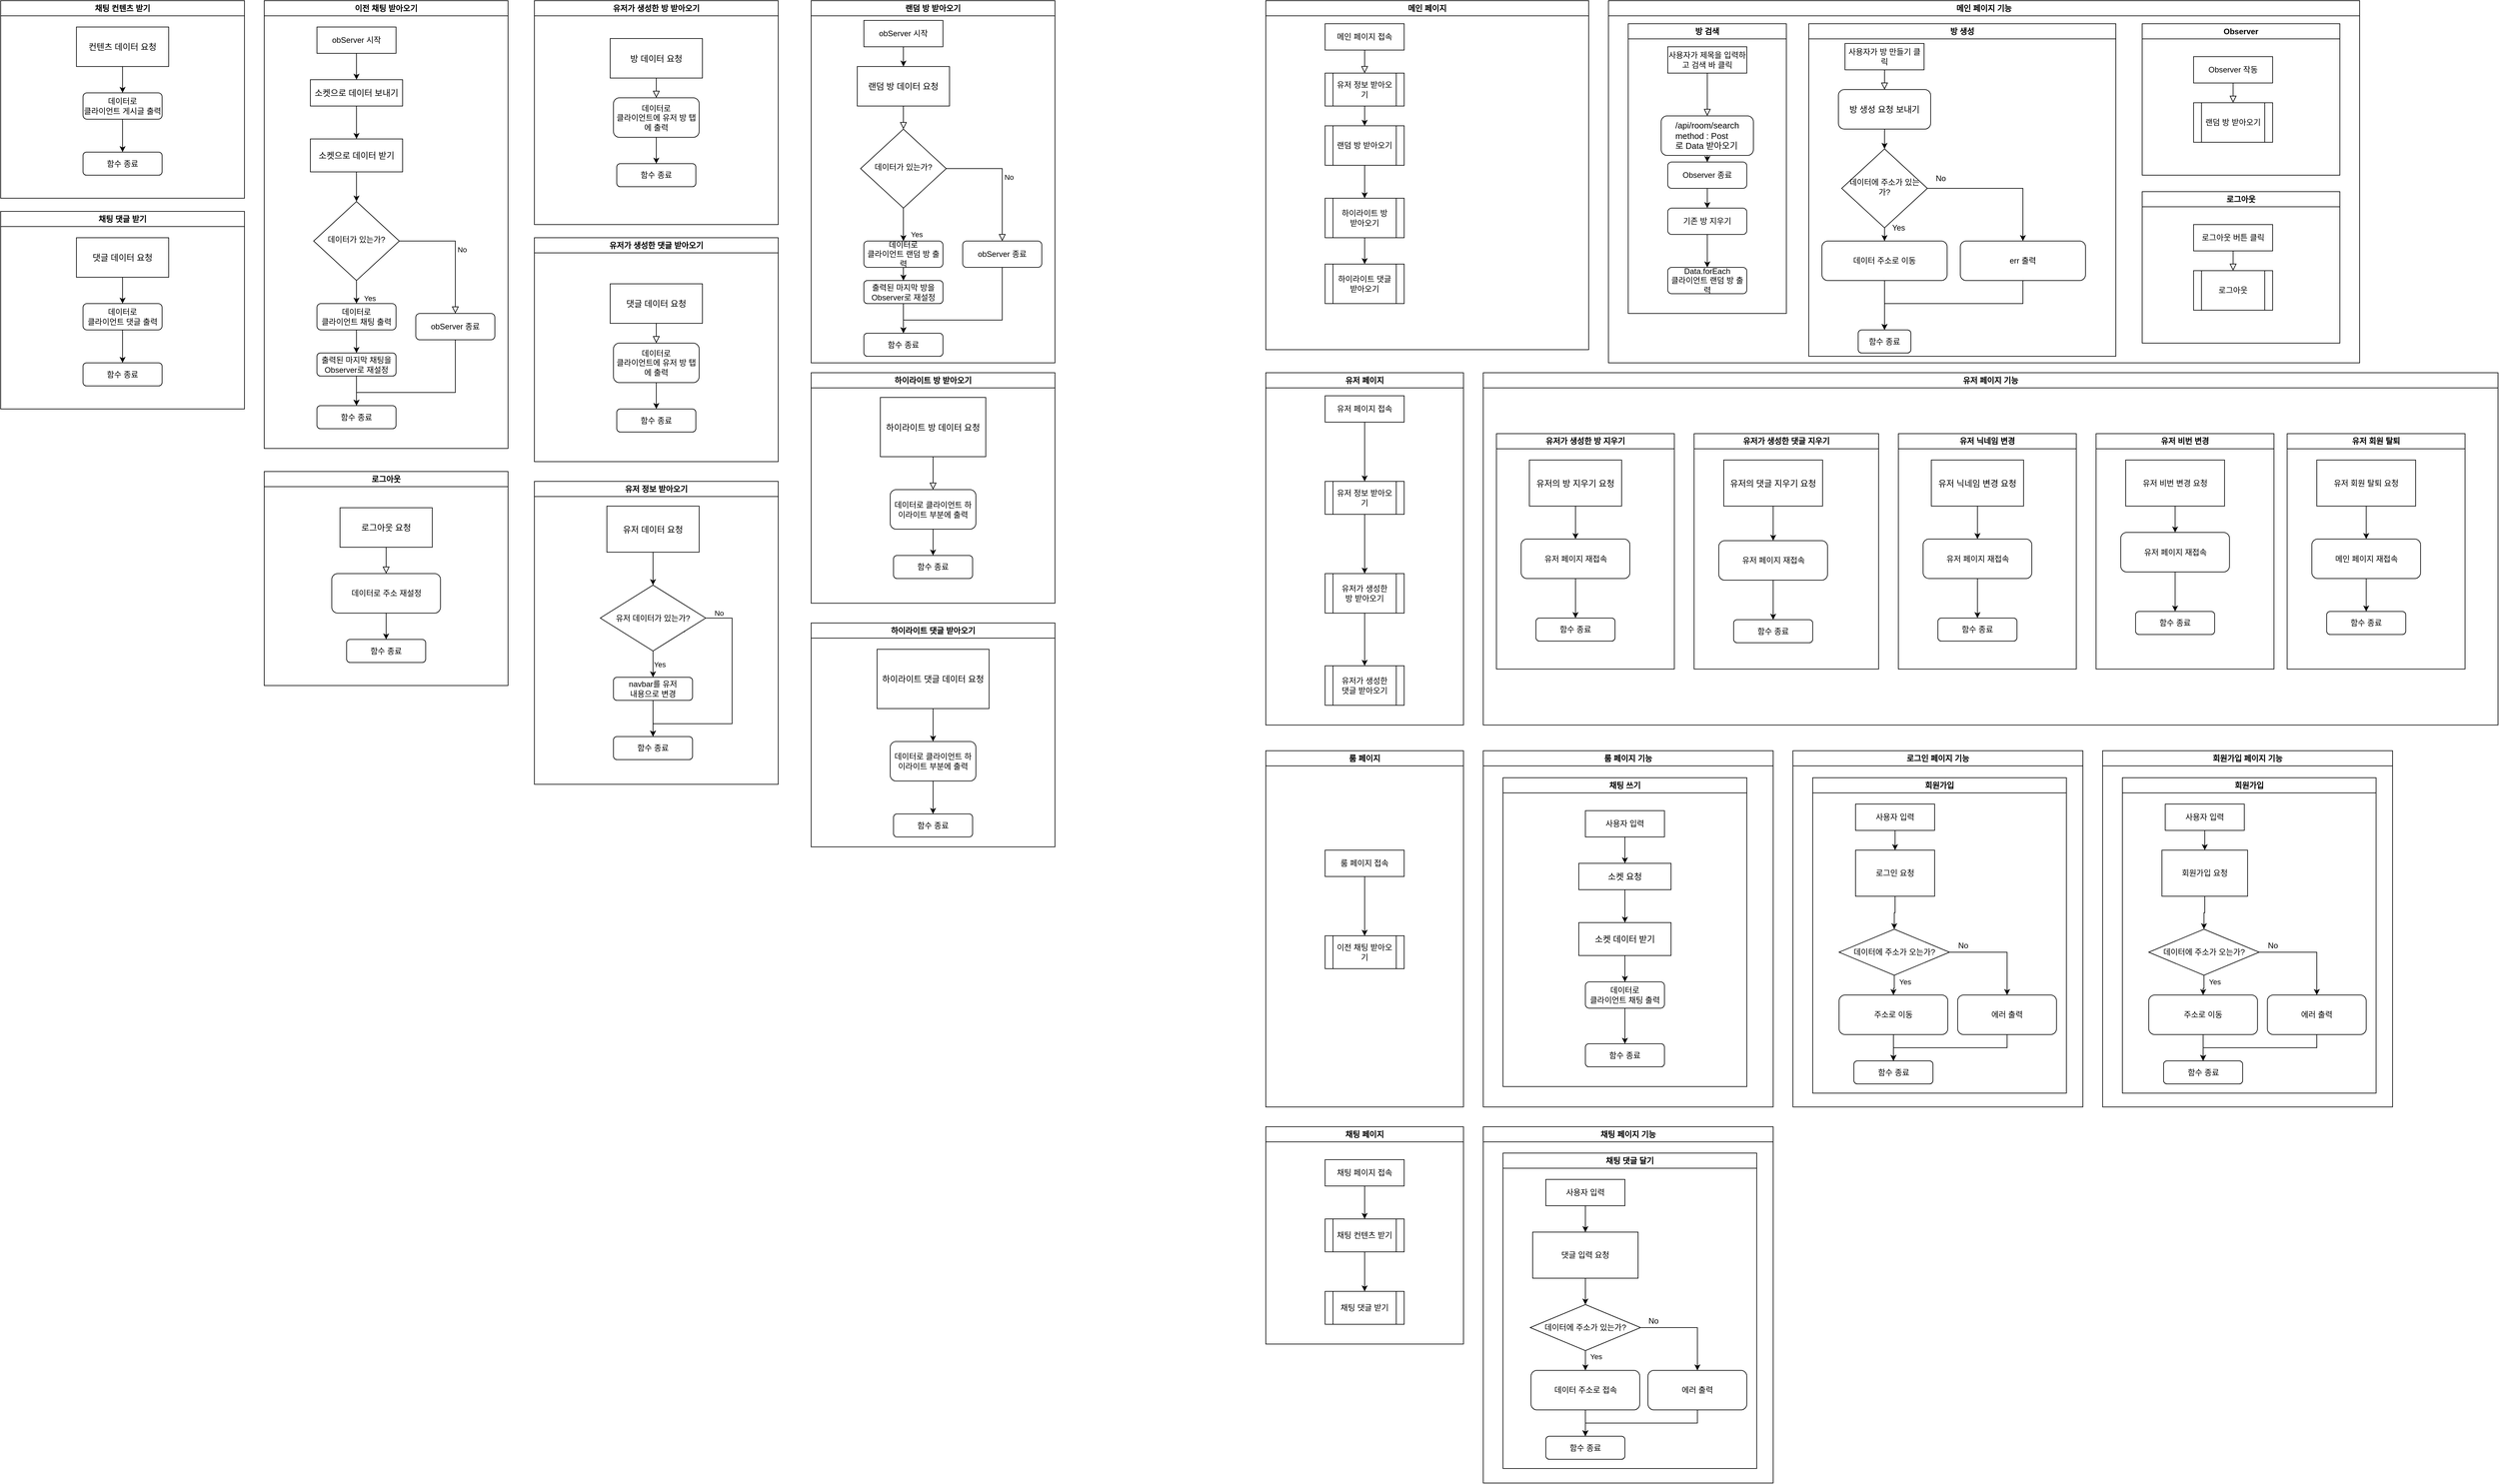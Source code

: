 <mxfile version="24.5.3" type="device">
  <diagram id="C5RBs43oDa-KdzZeNtuy" name="Page-1">
    <mxGraphModel dx="3841" dy="1467" grid="1" gridSize="10" guides="1" tooltips="1" connect="1" arrows="1" fold="1" page="1" pageScale="1" pageWidth="827" pageHeight="1169" math="0" shadow="0">
      <root>
        <mxCell id="WIyWlLk6GJQsqaUBKTNV-0" />
        <mxCell id="WIyWlLk6GJQsqaUBKTNV-1" parent="WIyWlLk6GJQsqaUBKTNV-0" />
        <mxCell id="tu1gBiGry-WD4qIsg-cY-4" value="메인 페이지" style="swimlane;whiteSpace=wrap;html=1;" parent="WIyWlLk6GJQsqaUBKTNV-1" vertex="1">
          <mxGeometry x="600" y="30" width="490" height="530" as="geometry" />
        </mxCell>
        <mxCell id="tu1gBiGry-WD4qIsg-cY-6" value="메인 페이지 접속" style="whiteSpace=wrap;html=1;fontSize=12;glass=0;strokeWidth=1;shadow=0;" parent="tu1gBiGry-WD4qIsg-cY-4" vertex="1">
          <mxGeometry x="90" y="35" width="120" height="40" as="geometry" />
        </mxCell>
        <mxCell id="tu1gBiGry-WD4qIsg-cY-129" value="랜덤 방 받아오기" style="shape=process;whiteSpace=wrap;html=1;backgroundOutline=1;" parent="tu1gBiGry-WD4qIsg-cY-4" vertex="1">
          <mxGeometry x="90" y="190" width="120" height="60" as="geometry" />
        </mxCell>
        <mxCell id="tu1gBiGry-WD4qIsg-cY-5" value="" style="rounded=0;html=1;jettySize=auto;orthogonalLoop=1;fontSize=11;endArrow=block;endFill=0;endSize=8;strokeWidth=1;shadow=0;labelBackgroundColor=none;edgeStyle=orthogonalEdgeStyle;entryX=0.5;entryY=0;entryDx=0;entryDy=0;" parent="tu1gBiGry-WD4qIsg-cY-4" source="tu1gBiGry-WD4qIsg-cY-6" target="tu1gBiGry-WD4qIsg-cY-240" edge="1">
          <mxGeometry relative="1" as="geometry">
            <mxPoint x="150" y="175" as="targetPoint" />
          </mxGeometry>
        </mxCell>
        <mxCell id="tu1gBiGry-WD4qIsg-cY-113" style="edgeStyle=orthogonalEdgeStyle;rounded=0;orthogonalLoop=1;jettySize=auto;html=1;exitX=0.5;exitY=1;exitDx=0;exitDy=0;entryX=0.5;entryY=0;entryDx=0;entryDy=0;" parent="tu1gBiGry-WD4qIsg-cY-4" source="tu1gBiGry-WD4qIsg-cY-129" target="tu1gBiGry-WD4qIsg-cY-142" edge="1">
          <mxGeometry relative="1" as="geometry">
            <mxPoint x="150" y="535" as="sourcePoint" />
            <mxPoint x="150" y="270" as="targetPoint" />
          </mxGeometry>
        </mxCell>
        <mxCell id="tu1gBiGry-WD4qIsg-cY-144" style="edgeStyle=orthogonalEdgeStyle;rounded=0;orthogonalLoop=1;jettySize=auto;html=1;" parent="tu1gBiGry-WD4qIsg-cY-4" source="tu1gBiGry-WD4qIsg-cY-142" target="tu1gBiGry-WD4qIsg-cY-143" edge="1">
          <mxGeometry relative="1" as="geometry" />
        </mxCell>
        <mxCell id="tu1gBiGry-WD4qIsg-cY-142" value="하이라이트 방&lt;div&gt;받아오기&lt;/div&gt;" style="shape=process;whiteSpace=wrap;html=1;backgroundOutline=1;" parent="tu1gBiGry-WD4qIsg-cY-4" vertex="1">
          <mxGeometry x="90" y="300" width="120" height="60" as="geometry" />
        </mxCell>
        <mxCell id="tu1gBiGry-WD4qIsg-cY-143" value="하이라이트 댓글&lt;div&gt;받아오기&lt;/div&gt;" style="shape=process;whiteSpace=wrap;html=1;backgroundOutline=1;" parent="tu1gBiGry-WD4qIsg-cY-4" vertex="1">
          <mxGeometry x="90" y="400" width="120" height="60" as="geometry" />
        </mxCell>
        <mxCell id="tu1gBiGry-WD4qIsg-cY-241" style="edgeStyle=orthogonalEdgeStyle;rounded=0;orthogonalLoop=1;jettySize=auto;html=1;entryX=0.5;entryY=0;entryDx=0;entryDy=0;" parent="tu1gBiGry-WD4qIsg-cY-4" source="tu1gBiGry-WD4qIsg-cY-240" target="tu1gBiGry-WD4qIsg-cY-129" edge="1">
          <mxGeometry relative="1" as="geometry" />
        </mxCell>
        <mxCell id="tu1gBiGry-WD4qIsg-cY-240" value="유저 정보 받아오기" style="shape=process;whiteSpace=wrap;html=1;backgroundOutline=1;" parent="tu1gBiGry-WD4qIsg-cY-4" vertex="1">
          <mxGeometry x="90" y="110" width="120" height="50" as="geometry" />
        </mxCell>
        <mxCell id="tu1gBiGry-WD4qIsg-cY-31" value="메인 페이지 기능" style="swimlane;whiteSpace=wrap;html=1;" parent="WIyWlLk6GJQsqaUBKTNV-1" vertex="1">
          <mxGeometry x="1120" y="30" width="1140" height="550" as="geometry" />
        </mxCell>
        <mxCell id="tu1gBiGry-WD4qIsg-cY-68" style="edgeStyle=orthogonalEdgeStyle;rounded=0;orthogonalLoop=1;jettySize=auto;html=1;entryX=0.5;entryY=0;entryDx=0;entryDy=0;" parent="tu1gBiGry-WD4qIsg-cY-31" source="tu1gBiGry-WD4qIsg-cY-33" target="tu1gBiGry-WD4qIsg-cY-39" edge="1">
          <mxGeometry relative="1" as="geometry" />
        </mxCell>
        <mxCell id="tu1gBiGry-WD4qIsg-cY-33" value="&lt;span style=&quot;font-family: Arial; font-size: 13px; text-align: left; white-space-collapse: preserve; background-color: rgb(255, 255, 255);&quot;&gt;/api/room/search&lt;/span&gt;&lt;br&gt;&lt;div style=&quot;text-align: left;&quot;&gt;&lt;font face=&quot;Arial&quot;&gt;&lt;span style=&quot;font-size: 13px; white-space-collapse: preserve; background-color: rgb(255, 255, 255);&quot;&gt;method : Post&lt;/span&gt;&lt;/font&gt;&lt;/div&gt;&lt;div style=&quot;text-align: left;&quot;&gt;&lt;font face=&quot;Arial&quot;&gt;&lt;span style=&quot;font-size: 13px; white-space-collapse: preserve; background-color: rgb(255, 255, 255);&quot;&gt;로 Data 받아오기&lt;/span&gt;&lt;/font&gt;&lt;/div&gt;" style="rounded=1;whiteSpace=wrap;html=1;fontSize=12;glass=0;strokeWidth=1;shadow=0;" parent="tu1gBiGry-WD4qIsg-cY-31" vertex="1">
          <mxGeometry x="80" y="175" width="140" height="60" as="geometry" />
        </mxCell>
        <mxCell id="tu1gBiGry-WD4qIsg-cY-40" value="" style="rounded=0;html=1;jettySize=auto;orthogonalLoop=1;fontSize=11;endArrow=block;endFill=0;endSize=8;strokeWidth=1;shadow=0;labelBackgroundColor=none;edgeStyle=orthogonalEdgeStyle;entryX=0.5;entryY=0;entryDx=0;entryDy=0;" parent="tu1gBiGry-WD4qIsg-cY-31" source="tu1gBiGry-WD4qIsg-cY-41" target="tu1gBiGry-WD4qIsg-cY-33" edge="1">
          <mxGeometry relative="1" as="geometry">
            <mxPoint x="150" y="170" as="targetPoint" />
          </mxGeometry>
        </mxCell>
        <mxCell id="tu1gBiGry-WD4qIsg-cY-42" value="방 검색" style="swimlane;whiteSpace=wrap;html=1;" parent="tu1gBiGry-WD4qIsg-cY-31" vertex="1">
          <mxGeometry x="30" y="35" width="240" height="440" as="geometry" />
        </mxCell>
        <mxCell id="tu1gBiGry-WD4qIsg-cY-41" value="사용자가 제목을 입력하고 검색 바 클릭" style="whiteSpace=wrap;html=1;fontSize=12;glass=0;strokeWidth=1;shadow=0;" parent="tu1gBiGry-WD4qIsg-cY-42" vertex="1">
          <mxGeometry x="60" y="35" width="120" height="40" as="geometry" />
        </mxCell>
        <mxCell id="tu1gBiGry-WD4qIsg-cY-70" style="edgeStyle=orthogonalEdgeStyle;rounded=0;orthogonalLoop=1;jettySize=auto;html=1;entryX=0.5;entryY=0;entryDx=0;entryDy=0;" parent="tu1gBiGry-WD4qIsg-cY-42" source="tu1gBiGry-WD4qIsg-cY-89" target="tu1gBiGry-WD4qIsg-cY-69" edge="1">
          <mxGeometry relative="1" as="geometry" />
        </mxCell>
        <mxCell id="tu1gBiGry-WD4qIsg-cY-39" value="Observer 종료" style="rounded=1;whiteSpace=wrap;html=1;fontSize=12;glass=0;strokeWidth=1;shadow=0;" parent="tu1gBiGry-WD4qIsg-cY-42" vertex="1">
          <mxGeometry x="60" y="210" width="120" height="40" as="geometry" />
        </mxCell>
        <mxCell id="tu1gBiGry-WD4qIsg-cY-69" value="Data.forEach&lt;div&gt;&lt;span style=&quot;background-color: initial;&quot;&gt;클라이언트 랜덤 방 출력&lt;/span&gt;&lt;/div&gt;" style="rounded=1;whiteSpace=wrap;html=1;fontSize=12;glass=0;strokeWidth=1;shadow=0;" parent="tu1gBiGry-WD4qIsg-cY-42" vertex="1">
          <mxGeometry x="60" y="370" width="120" height="40" as="geometry" />
        </mxCell>
        <mxCell id="tu1gBiGry-WD4qIsg-cY-89" value="기존 방 지우기" style="rounded=1;whiteSpace=wrap;html=1;fontSize=12;glass=0;strokeWidth=1;shadow=0;" parent="tu1gBiGry-WD4qIsg-cY-42" vertex="1">
          <mxGeometry x="60" y="280" width="120" height="40" as="geometry" />
        </mxCell>
        <mxCell id="tu1gBiGry-WD4qIsg-cY-90" value="" style="edgeStyle=orthogonalEdgeStyle;rounded=0;orthogonalLoop=1;jettySize=auto;html=1;entryX=0.5;entryY=0;entryDx=0;entryDy=0;" parent="tu1gBiGry-WD4qIsg-cY-42" source="tu1gBiGry-WD4qIsg-cY-39" target="tu1gBiGry-WD4qIsg-cY-89" edge="1">
          <mxGeometry relative="1" as="geometry">
            <mxPoint x="1270" y="380" as="sourcePoint" />
            <mxPoint x="1270" y="500" as="targetPoint" />
          </mxGeometry>
        </mxCell>
        <mxCell id="tu1gBiGry-WD4qIsg-cY-75" value="방 생성" style="swimlane;whiteSpace=wrap;html=1;" parent="tu1gBiGry-WD4qIsg-cY-31" vertex="1">
          <mxGeometry x="304" y="35" width="466" height="505" as="geometry" />
        </mxCell>
        <mxCell id="N-yIHVhyfFK2gqxs0gxC-1" style="edgeStyle=orthogonalEdgeStyle;rounded=0;orthogonalLoop=1;jettySize=auto;html=1;entryX=0.5;entryY=0;entryDx=0;entryDy=0;" parent="tu1gBiGry-WD4qIsg-cY-75" source="tu1gBiGry-WD4qIsg-cY-73" target="tu1gBiGry-WD4qIsg-cY-81" edge="1">
          <mxGeometry relative="1" as="geometry" />
        </mxCell>
        <mxCell id="tu1gBiGry-WD4qIsg-cY-73" value="&lt;div style=&quot;text-align: left;&quot;&gt;&lt;font face=&quot;Arial&quot;&gt;&lt;span style=&quot;font-size: 13px; white-space-collapse: preserve; background-color: rgb(255, 255, 255);&quot;&gt;방 생성 요청 보내기&lt;/span&gt;&lt;/font&gt;&lt;/div&gt;" style="rounded=1;whiteSpace=wrap;html=1;fontSize=12;glass=0;strokeWidth=1;shadow=0;" parent="tu1gBiGry-WD4qIsg-cY-75" vertex="1">
          <mxGeometry x="45" y="100" width="140" height="60" as="geometry" />
        </mxCell>
        <mxCell id="tu1gBiGry-WD4qIsg-cY-74" value="" style="rounded=0;html=1;jettySize=auto;orthogonalLoop=1;fontSize=11;endArrow=block;endFill=0;endSize=8;strokeWidth=1;shadow=0;labelBackgroundColor=none;edgeStyle=orthogonalEdgeStyle;entryX=0.5;entryY=0;entryDx=0;entryDy=0;" parent="tu1gBiGry-WD4qIsg-cY-75" source="tu1gBiGry-WD4qIsg-cY-76" target="tu1gBiGry-WD4qIsg-cY-73" edge="1">
          <mxGeometry relative="1" as="geometry">
            <mxPoint x="115" y="142.5" as="targetPoint" />
          </mxGeometry>
        </mxCell>
        <mxCell id="tu1gBiGry-WD4qIsg-cY-76" value="사용자가 방 만들기 클릭" style="whiteSpace=wrap;html=1;fontSize=12;glass=0;strokeWidth=1;shadow=0;" parent="tu1gBiGry-WD4qIsg-cY-75" vertex="1">
          <mxGeometry x="55" y="30" width="120" height="40" as="geometry" />
        </mxCell>
        <mxCell id="N-yIHVhyfFK2gqxs0gxC-5" style="edgeStyle=orthogonalEdgeStyle;rounded=0;orthogonalLoop=1;jettySize=auto;html=1;entryX=0.5;entryY=0;entryDx=0;entryDy=0;" parent="tu1gBiGry-WD4qIsg-cY-75" source="tu1gBiGry-WD4qIsg-cY-78" target="N-yIHVhyfFK2gqxs0gxC-4" edge="1">
          <mxGeometry relative="1" as="geometry" />
        </mxCell>
        <mxCell id="tu1gBiGry-WD4qIsg-cY-78" value="데이터 주소로 이동" style="rounded=1;whiteSpace=wrap;html=1;fontSize=12;glass=0;strokeWidth=1;shadow=0;" parent="tu1gBiGry-WD4qIsg-cY-75" vertex="1">
          <mxGeometry x="20" y="330" width="190" height="60" as="geometry" />
        </mxCell>
        <mxCell id="N-yIHVhyfFK2gqxs0gxC-2" style="edgeStyle=orthogonalEdgeStyle;rounded=0;orthogonalLoop=1;jettySize=auto;html=1;entryX=0.5;entryY=0;entryDx=0;entryDy=0;" parent="tu1gBiGry-WD4qIsg-cY-75" source="tu1gBiGry-WD4qIsg-cY-81" target="tu1gBiGry-WD4qIsg-cY-78" edge="1">
          <mxGeometry relative="1" as="geometry" />
        </mxCell>
        <mxCell id="N-yIHVhyfFK2gqxs0gxC-3" style="edgeStyle=orthogonalEdgeStyle;rounded=0;orthogonalLoop=1;jettySize=auto;html=1;entryX=0.5;entryY=0;entryDx=0;entryDy=0;" parent="tu1gBiGry-WD4qIsg-cY-75" source="tu1gBiGry-WD4qIsg-cY-81" target="tu1gBiGry-WD4qIsg-cY-84" edge="1">
          <mxGeometry relative="1" as="geometry" />
        </mxCell>
        <mxCell id="tu1gBiGry-WD4qIsg-cY-81" value="&lt;div&gt;데이터에 주소가 있는가?&lt;/div&gt;" style="rhombus;whiteSpace=wrap;html=1;shadow=0;fontFamily=Helvetica;fontSize=12;align=center;strokeWidth=1;spacing=6;spacingTop=-4;" parent="tu1gBiGry-WD4qIsg-cY-75" vertex="1">
          <mxGeometry x="50" y="190" width="130" height="120" as="geometry" />
        </mxCell>
        <mxCell id="tu1gBiGry-WD4qIsg-cY-82" value="Yes" style="text;html=1;align=center;verticalAlign=middle;resizable=0;points=[];autosize=1;strokeColor=none;fillColor=none;" parent="tu1gBiGry-WD4qIsg-cY-75" vertex="1">
          <mxGeometry x="116" y="295" width="40" height="30" as="geometry" />
        </mxCell>
        <mxCell id="N-yIHVhyfFK2gqxs0gxC-6" style="edgeStyle=orthogonalEdgeStyle;rounded=0;orthogonalLoop=1;jettySize=auto;html=1;entryX=0.5;entryY=0;entryDx=0;entryDy=0;" parent="tu1gBiGry-WD4qIsg-cY-75" source="tu1gBiGry-WD4qIsg-cY-84" target="N-yIHVhyfFK2gqxs0gxC-4" edge="1">
          <mxGeometry relative="1" as="geometry">
            <Array as="points">
              <mxPoint x="325" y="425" />
              <mxPoint x="115" y="425" />
            </Array>
          </mxGeometry>
        </mxCell>
        <mxCell id="tu1gBiGry-WD4qIsg-cY-84" value="err 출력" style="rounded=1;whiteSpace=wrap;html=1;fontSize=12;glass=0;strokeWidth=1;shadow=0;" parent="tu1gBiGry-WD4qIsg-cY-75" vertex="1">
          <mxGeometry x="230" y="330" width="190" height="60" as="geometry" />
        </mxCell>
        <mxCell id="tu1gBiGry-WD4qIsg-cY-85" value="No" style="text;html=1;align=center;verticalAlign=middle;resizable=0;points=[];autosize=1;strokeColor=none;fillColor=none;" parent="tu1gBiGry-WD4qIsg-cY-75" vertex="1">
          <mxGeometry x="180" y="220" width="40" height="30" as="geometry" />
        </mxCell>
        <mxCell id="N-yIHVhyfFK2gqxs0gxC-4" value="함수 종료" style="rounded=1;whiteSpace=wrap;html=1;fontSize=12;glass=0;strokeWidth=1;shadow=0;" parent="tu1gBiGry-WD4qIsg-cY-75" vertex="1">
          <mxGeometry x="75" y="465" width="80" height="35" as="geometry" />
        </mxCell>
        <mxCell id="tu1gBiGry-WD4qIsg-cY-91" value="Observer" style="swimlane;whiteSpace=wrap;html=1;" parent="tu1gBiGry-WD4qIsg-cY-31" vertex="1">
          <mxGeometry x="810" y="35" width="300" height="230" as="geometry" />
        </mxCell>
        <mxCell id="tu1gBiGry-WD4qIsg-cY-94" value="" style="rounded=0;html=1;jettySize=auto;orthogonalLoop=1;fontSize=11;endArrow=block;endFill=0;endSize=8;strokeWidth=1;shadow=0;labelBackgroundColor=none;edgeStyle=orthogonalEdgeStyle;entryX=0.5;entryY=0;entryDx=0;entryDy=0;" parent="tu1gBiGry-WD4qIsg-cY-91" source="tu1gBiGry-WD4qIsg-cY-95" target="tu1gBiGry-WD4qIsg-cY-133" edge="1">
          <mxGeometry relative="1" as="geometry">
            <mxPoint x="138" y="185" as="targetPoint" />
          </mxGeometry>
        </mxCell>
        <mxCell id="tu1gBiGry-WD4qIsg-cY-95" value="Observer 작동" style="whiteSpace=wrap;html=1;fontSize=12;glass=0;strokeWidth=1;shadow=0;" parent="tu1gBiGry-WD4qIsg-cY-91" vertex="1">
          <mxGeometry x="78" y="50" width="120" height="40" as="geometry" />
        </mxCell>
        <mxCell id="tu1gBiGry-WD4qIsg-cY-133" value="랜덤 방 받아오기" style="shape=process;whiteSpace=wrap;html=1;backgroundOutline=1;" parent="tu1gBiGry-WD4qIsg-cY-91" vertex="1">
          <mxGeometry x="78" y="120" width="120" height="60" as="geometry" />
        </mxCell>
        <mxCell id="FLGeEcpMJREYYRlJ6x3R-111" value="로그아웃" style="swimlane;whiteSpace=wrap;html=1;" parent="tu1gBiGry-WD4qIsg-cY-31" vertex="1">
          <mxGeometry x="810" y="290" width="300" height="230" as="geometry" />
        </mxCell>
        <mxCell id="FLGeEcpMJREYYRlJ6x3R-112" value="" style="rounded=0;html=1;jettySize=auto;orthogonalLoop=1;fontSize=11;endArrow=block;endFill=0;endSize=8;strokeWidth=1;shadow=0;labelBackgroundColor=none;edgeStyle=orthogonalEdgeStyle;entryX=0.5;entryY=0;entryDx=0;entryDy=0;" parent="FLGeEcpMJREYYRlJ6x3R-111" source="FLGeEcpMJREYYRlJ6x3R-113" target="FLGeEcpMJREYYRlJ6x3R-114" edge="1">
          <mxGeometry relative="1" as="geometry">
            <mxPoint x="138" y="185" as="targetPoint" />
          </mxGeometry>
        </mxCell>
        <mxCell id="FLGeEcpMJREYYRlJ6x3R-113" value="로그아웃 버튼 클릭" style="whiteSpace=wrap;html=1;fontSize=12;glass=0;strokeWidth=1;shadow=0;" parent="FLGeEcpMJREYYRlJ6x3R-111" vertex="1">
          <mxGeometry x="78" y="50" width="120" height="40" as="geometry" />
        </mxCell>
        <mxCell id="FLGeEcpMJREYYRlJ6x3R-114" value="로그아웃" style="shape=process;whiteSpace=wrap;html=1;backgroundOutline=1;" parent="FLGeEcpMJREYYRlJ6x3R-111" vertex="1">
          <mxGeometry x="78" y="120" width="120" height="60" as="geometry" />
        </mxCell>
        <mxCell id="tu1gBiGry-WD4qIsg-cY-118" value="랜덤 방 받아오기" style="swimlane;whiteSpace=wrap;html=1;" parent="WIyWlLk6GJQsqaUBKTNV-1" vertex="1">
          <mxGeometry x="-90" y="30" width="370" height="550" as="geometry" />
        </mxCell>
        <mxCell id="tu1gBiGry-WD4qIsg-cY-119" value="&lt;div style=&quot;text-align: left;&quot;&gt;&lt;font face=&quot;Arial&quot;&gt;&lt;span style=&quot;font-size: 13px; white-space-collapse: preserve; background-color: rgb(255, 255, 255);&quot;&gt;랜덤 방 데이터 요청&lt;/span&gt;&lt;/font&gt;&lt;/div&gt;" style="whiteSpace=wrap;html=1;fontSize=12;glass=0;strokeWidth=1;shadow=0;" parent="tu1gBiGry-WD4qIsg-cY-118" vertex="1">
          <mxGeometry x="70" y="100" width="140" height="60" as="geometry" />
        </mxCell>
        <mxCell id="tu1gBiGry-WD4qIsg-cY-120" value="데이터가 있는가?" style="rhombus;whiteSpace=wrap;html=1;shadow=0;fontFamily=Helvetica;fontSize=12;align=center;strokeWidth=1;spacing=6;spacingTop=-4;" parent="tu1gBiGry-WD4qIsg-cY-118" vertex="1">
          <mxGeometry x="75" y="195" width="130" height="120" as="geometry" />
        </mxCell>
        <mxCell id="tu1gBiGry-WD4qIsg-cY-121" value="" style="rounded=0;html=1;jettySize=auto;orthogonalLoop=1;fontSize=11;endArrow=block;endFill=0;endSize=8;strokeWidth=1;shadow=0;labelBackgroundColor=none;edgeStyle=orthogonalEdgeStyle;" parent="tu1gBiGry-WD4qIsg-cY-118" source="tu1gBiGry-WD4qIsg-cY-119" target="tu1gBiGry-WD4qIsg-cY-120" edge="1">
          <mxGeometry relative="1" as="geometry" />
        </mxCell>
        <mxCell id="tu1gBiGry-WD4qIsg-cY-132" style="edgeStyle=orthogonalEdgeStyle;rounded=0;orthogonalLoop=1;jettySize=auto;html=1;exitX=0.5;exitY=1;exitDx=0;exitDy=0;entryX=0.5;entryY=0;entryDx=0;entryDy=0;" parent="tu1gBiGry-WD4qIsg-cY-118" source="tu1gBiGry-WD4qIsg-cY-122" target="tu1gBiGry-WD4qIsg-cY-130" edge="1">
          <mxGeometry relative="1" as="geometry">
            <Array as="points">
              <mxPoint x="290" y="485" />
              <mxPoint x="140" y="485" />
            </Array>
          </mxGeometry>
        </mxCell>
        <mxCell id="tu1gBiGry-WD4qIsg-cY-122" value="obServer 종료" style="rounded=1;whiteSpace=wrap;html=1;fontSize=12;glass=0;strokeWidth=1;shadow=0;" parent="tu1gBiGry-WD4qIsg-cY-118" vertex="1">
          <mxGeometry x="230" y="365" width="120" height="40" as="geometry" />
        </mxCell>
        <mxCell id="tu1gBiGry-WD4qIsg-cY-123" value="No" style="edgeStyle=orthogonalEdgeStyle;rounded=0;html=1;jettySize=auto;orthogonalLoop=1;fontSize=11;endArrow=block;endFill=0;endSize=8;strokeWidth=1;shadow=0;labelBackgroundColor=none;" parent="tu1gBiGry-WD4qIsg-cY-118" source="tu1gBiGry-WD4qIsg-cY-120" target="tu1gBiGry-WD4qIsg-cY-122" edge="1">
          <mxGeometry y="10" relative="1" as="geometry">
            <mxPoint as="offset" />
          </mxGeometry>
        </mxCell>
        <mxCell id="tu1gBiGry-WD4qIsg-cY-124" style="edgeStyle=orthogonalEdgeStyle;rounded=0;orthogonalLoop=1;jettySize=auto;html=1;exitX=0.5;exitY=1;exitDx=0;exitDy=0;entryX=0.5;entryY=0;entryDx=0;entryDy=0;" parent="tu1gBiGry-WD4qIsg-cY-118" source="tu1gBiGry-WD4qIsg-cY-125" target="tu1gBiGry-WD4qIsg-cY-128" edge="1">
          <mxGeometry relative="1" as="geometry" />
        </mxCell>
        <mxCell id="tu1gBiGry-WD4qIsg-cY-125" value="&lt;div&gt;&lt;span style=&quot;background-color: initial;&quot;&gt;데이터로&lt;/span&gt;&lt;/div&gt;&lt;div&gt;&lt;span style=&quot;background-color: initial;&quot;&gt;클라이언트 랜덤 방 출력&lt;/span&gt;&lt;/div&gt;" style="rounded=1;whiteSpace=wrap;html=1;fontSize=12;glass=0;strokeWidth=1;shadow=0;" parent="tu1gBiGry-WD4qIsg-cY-118" vertex="1">
          <mxGeometry x="80" y="365" width="120" height="40" as="geometry" />
        </mxCell>
        <mxCell id="tu1gBiGry-WD4qIsg-cY-126" style="edgeStyle=orthogonalEdgeStyle;rounded=0;orthogonalLoop=1;jettySize=auto;html=1;entryX=0.5;entryY=0;entryDx=0;entryDy=0;" parent="tu1gBiGry-WD4qIsg-cY-118" source="tu1gBiGry-WD4qIsg-cY-120" target="tu1gBiGry-WD4qIsg-cY-125" edge="1">
          <mxGeometry relative="1" as="geometry" />
        </mxCell>
        <mxCell id="tu1gBiGry-WD4qIsg-cY-127" value="Yes" style="edgeLabel;html=1;align=center;verticalAlign=middle;resizable=0;points=[];" parent="tu1gBiGry-WD4qIsg-cY-126" vertex="1" connectable="0">
          <mxGeometry x="0.233" y="4" relative="1" as="geometry">
            <mxPoint x="16" y="9" as="offset" />
          </mxGeometry>
        </mxCell>
        <mxCell id="tu1gBiGry-WD4qIsg-cY-131" style="edgeStyle=orthogonalEdgeStyle;rounded=0;orthogonalLoop=1;jettySize=auto;html=1;exitX=0.5;exitY=1;exitDx=0;exitDy=0;entryX=0.5;entryY=0;entryDx=0;entryDy=0;" parent="tu1gBiGry-WD4qIsg-cY-118" source="tu1gBiGry-WD4qIsg-cY-128" target="tu1gBiGry-WD4qIsg-cY-130" edge="1">
          <mxGeometry relative="1" as="geometry" />
        </mxCell>
        <mxCell id="tu1gBiGry-WD4qIsg-cY-128" value="출력된 마지막 방을&lt;div&gt;Observer로 재설정&lt;/div&gt;" style="rounded=1;whiteSpace=wrap;html=1;fontSize=12;glass=0;strokeWidth=1;shadow=0;" parent="tu1gBiGry-WD4qIsg-cY-118" vertex="1">
          <mxGeometry x="80" y="425" width="120" height="35" as="geometry" />
        </mxCell>
        <mxCell id="tu1gBiGry-WD4qIsg-cY-130" value="함수 종료" style="rounded=1;whiteSpace=wrap;html=1;fontSize=12;glass=0;strokeWidth=1;shadow=0;" parent="tu1gBiGry-WD4qIsg-cY-118" vertex="1">
          <mxGeometry x="80" y="505" width="120" height="35" as="geometry" />
        </mxCell>
        <mxCell id="FLGeEcpMJREYYRlJ6x3R-31" value="obServer 시작" style="whiteSpace=wrap;html=1;fontSize=12;glass=0;strokeWidth=1;shadow=0;" parent="tu1gBiGry-WD4qIsg-cY-118" vertex="1">
          <mxGeometry x="80" y="30" width="120" height="40" as="geometry" />
        </mxCell>
        <mxCell id="FLGeEcpMJREYYRlJ6x3R-32" style="edgeStyle=orthogonalEdgeStyle;rounded=0;orthogonalLoop=1;jettySize=auto;html=1;entryX=0.5;entryY=0;entryDx=0;entryDy=0;" parent="tu1gBiGry-WD4qIsg-cY-118" source="FLGeEcpMJREYYRlJ6x3R-31" target="tu1gBiGry-WD4qIsg-cY-119" edge="1">
          <mxGeometry relative="1" as="geometry" />
        </mxCell>
        <mxCell id="tu1gBiGry-WD4qIsg-cY-134" value="하이라이트 방 받아오기" style="swimlane;whiteSpace=wrap;html=1;" parent="WIyWlLk6GJQsqaUBKTNV-1" vertex="1">
          <mxGeometry x="-90" y="595" width="370" height="350" as="geometry" />
        </mxCell>
        <mxCell id="tu1gBiGry-WD4qIsg-cY-135" value="" style="rounded=0;html=1;jettySize=auto;orthogonalLoop=1;fontSize=11;endArrow=block;endFill=0;endSize=8;strokeWidth=1;shadow=0;labelBackgroundColor=none;edgeStyle=orthogonalEdgeStyle;entryX=0.5;entryY=0;entryDx=0;entryDy=0;" parent="tu1gBiGry-WD4qIsg-cY-134" source="tu1gBiGry-WD4qIsg-cY-136" target="tu1gBiGry-WD4qIsg-cY-137" edge="1">
          <mxGeometry relative="1" as="geometry">
            <mxPoint x="185" y="167.5" as="targetPoint" />
          </mxGeometry>
        </mxCell>
        <mxCell id="tu1gBiGry-WD4qIsg-cY-136" value="&lt;div style=&quot;text-align: left;&quot;&gt;&lt;font face=&quot;Arial&quot;&gt;&lt;span style=&quot;font-size: 13px; white-space-collapse: preserve; background-color: rgb(255, 255, 255);&quot;&gt;하이라이트 방 데이터 요청&lt;/span&gt;&lt;/font&gt;&lt;/div&gt;" style="whiteSpace=wrap;html=1;fontSize=12;glass=0;strokeWidth=1;shadow=0;" parent="tu1gBiGry-WD4qIsg-cY-134" vertex="1">
          <mxGeometry x="105" y="37.5" width="160" height="90" as="geometry" />
        </mxCell>
        <mxCell id="tu1gBiGry-WD4qIsg-cY-148" style="edgeStyle=orthogonalEdgeStyle;rounded=0;orthogonalLoop=1;jettySize=auto;html=1;entryX=0.5;entryY=0;entryDx=0;entryDy=0;" parent="tu1gBiGry-WD4qIsg-cY-134" source="tu1gBiGry-WD4qIsg-cY-137" target="tu1gBiGry-WD4qIsg-cY-147" edge="1">
          <mxGeometry relative="1" as="geometry" />
        </mxCell>
        <mxCell id="tu1gBiGry-WD4qIsg-cY-137" value="&lt;div&gt;데이터로 클라이언트 하이라이트 부분에 출력&lt;/div&gt;" style="rounded=1;whiteSpace=wrap;html=1;fontSize=12;glass=0;strokeWidth=1;shadow=0;" parent="tu1gBiGry-WD4qIsg-cY-134" vertex="1">
          <mxGeometry x="120" y="177.5" width="130" height="60" as="geometry" />
        </mxCell>
        <mxCell id="tu1gBiGry-WD4qIsg-cY-147" value="함수 종료" style="rounded=1;whiteSpace=wrap;html=1;fontSize=12;glass=0;strokeWidth=1;shadow=0;" parent="tu1gBiGry-WD4qIsg-cY-134" vertex="1">
          <mxGeometry x="125" y="277.5" width="120" height="35" as="geometry" />
        </mxCell>
        <mxCell id="tu1gBiGry-WD4qIsg-cY-138" value="하이라이트 댓글 받아오기" style="swimlane;whiteSpace=wrap;html=1;" parent="WIyWlLk6GJQsqaUBKTNV-1" vertex="1">
          <mxGeometry x="-90" y="975" width="370" height="340" as="geometry" />
        </mxCell>
        <mxCell id="tu1gBiGry-WD4qIsg-cY-139" style="edgeStyle=orthogonalEdgeStyle;rounded=0;orthogonalLoop=1;jettySize=auto;html=1;entryX=0.5;entryY=0;entryDx=0;entryDy=0;" parent="tu1gBiGry-WD4qIsg-cY-138" source="tu1gBiGry-WD4qIsg-cY-140" target="tu1gBiGry-WD4qIsg-cY-141" edge="1">
          <mxGeometry relative="1" as="geometry" />
        </mxCell>
        <mxCell id="tu1gBiGry-WD4qIsg-cY-140" value="&lt;div style=&quot;text-align: left;&quot;&gt;&lt;font face=&quot;Arial&quot;&gt;&lt;span style=&quot;font-size: 13px; white-space-collapse: preserve; background-color: rgb(255, 255, 255);&quot;&gt;하이라이트 댓글 데이터 요청&lt;/span&gt;&lt;/font&gt;&lt;/div&gt;" style="whiteSpace=wrap;html=1;fontSize=12;glass=0;strokeWidth=1;shadow=0;" parent="tu1gBiGry-WD4qIsg-cY-138" vertex="1">
          <mxGeometry x="100" y="40" width="170" height="90" as="geometry" />
        </mxCell>
        <mxCell id="tu1gBiGry-WD4qIsg-cY-150" style="edgeStyle=orthogonalEdgeStyle;rounded=0;orthogonalLoop=1;jettySize=auto;html=1;entryX=0.5;entryY=0;entryDx=0;entryDy=0;" parent="tu1gBiGry-WD4qIsg-cY-138" source="tu1gBiGry-WD4qIsg-cY-141" target="tu1gBiGry-WD4qIsg-cY-149" edge="1">
          <mxGeometry relative="1" as="geometry" />
        </mxCell>
        <mxCell id="tu1gBiGry-WD4qIsg-cY-141" value="&lt;div&gt;데이터로&amp;nbsp;&lt;span style=&quot;background-color: initial;&quot;&gt;클라이언트 하이라이트 부분에 출력&lt;/span&gt;&lt;/div&gt;" style="rounded=1;whiteSpace=wrap;html=1;fontSize=12;glass=0;strokeWidth=1;shadow=0;" parent="tu1gBiGry-WD4qIsg-cY-138" vertex="1">
          <mxGeometry x="120" y="180" width="130" height="60" as="geometry" />
        </mxCell>
        <mxCell id="tu1gBiGry-WD4qIsg-cY-149" value="함수 종료" style="rounded=1;whiteSpace=wrap;html=1;fontSize=12;glass=0;strokeWidth=1;shadow=0;" parent="tu1gBiGry-WD4qIsg-cY-138" vertex="1">
          <mxGeometry x="125" y="290" width="120" height="35" as="geometry" />
        </mxCell>
        <mxCell id="tu1gBiGry-WD4qIsg-cY-152" value="유저 페이지" style="swimlane;whiteSpace=wrap;html=1;" parent="WIyWlLk6GJQsqaUBKTNV-1" vertex="1">
          <mxGeometry x="600" y="595" width="300" height="535" as="geometry" />
        </mxCell>
        <mxCell id="tu1gBiGry-WD4qIsg-cY-254" value="" style="edgeStyle=orthogonalEdgeStyle;rounded=0;orthogonalLoop=1;jettySize=auto;html=1;" parent="tu1gBiGry-WD4qIsg-cY-152" source="tu1gBiGry-WD4qIsg-cY-153" target="tu1gBiGry-WD4qIsg-cY-252" edge="1">
          <mxGeometry relative="1" as="geometry" />
        </mxCell>
        <mxCell id="tu1gBiGry-WD4qIsg-cY-153" value="유저 페이지 접속" style="whiteSpace=wrap;html=1;fontSize=12;glass=0;strokeWidth=1;shadow=0;" parent="tu1gBiGry-WD4qIsg-cY-152" vertex="1">
          <mxGeometry x="90" y="35" width="120" height="40" as="geometry" />
        </mxCell>
        <mxCell id="tu1gBiGry-WD4qIsg-cY-154" value="유저가 생성한&lt;div&gt;방 받아오기&lt;/div&gt;" style="shape=process;whiteSpace=wrap;html=1;backgroundOutline=1;" parent="tu1gBiGry-WD4qIsg-cY-152" vertex="1">
          <mxGeometry x="90" y="305" width="120" height="60" as="geometry" />
        </mxCell>
        <mxCell id="tu1gBiGry-WD4qIsg-cY-156" style="edgeStyle=orthogonalEdgeStyle;rounded=0;orthogonalLoop=1;jettySize=auto;html=1;exitX=0.5;exitY=1;exitDx=0;exitDy=0;entryX=0.5;entryY=0;entryDx=0;entryDy=0;" parent="tu1gBiGry-WD4qIsg-cY-152" source="tu1gBiGry-WD4qIsg-cY-154" target="tu1gBiGry-WD4qIsg-cY-158" edge="1">
          <mxGeometry relative="1" as="geometry">
            <mxPoint x="150" y="535" as="sourcePoint" />
            <mxPoint x="150" y="270" as="targetPoint" />
          </mxGeometry>
        </mxCell>
        <mxCell id="tu1gBiGry-WD4qIsg-cY-158" value="유저가 생성한&lt;div&gt;댓글 받아오기&lt;/div&gt;" style="shape=process;whiteSpace=wrap;html=1;backgroundOutline=1;" parent="tu1gBiGry-WD4qIsg-cY-152" vertex="1">
          <mxGeometry x="90" y="445" width="120" height="60" as="geometry" />
        </mxCell>
        <mxCell id="tu1gBiGry-WD4qIsg-cY-255" value="" style="edgeStyle=orthogonalEdgeStyle;rounded=0;orthogonalLoop=1;jettySize=auto;html=1;" parent="tu1gBiGry-WD4qIsg-cY-152" source="tu1gBiGry-WD4qIsg-cY-252" target="tu1gBiGry-WD4qIsg-cY-154" edge="1">
          <mxGeometry relative="1" as="geometry" />
        </mxCell>
        <mxCell id="tu1gBiGry-WD4qIsg-cY-252" value="유저 정보 받아오기" style="shape=process;whiteSpace=wrap;html=1;backgroundOutline=1;" parent="tu1gBiGry-WD4qIsg-cY-152" vertex="1">
          <mxGeometry x="90" y="165" width="120" height="50" as="geometry" />
        </mxCell>
        <mxCell id="tu1gBiGry-WD4qIsg-cY-160" value="유저가 생성한 방 받아오기" style="swimlane;whiteSpace=wrap;html=1;" parent="WIyWlLk6GJQsqaUBKTNV-1" vertex="1">
          <mxGeometry x="-510" y="30" width="370" height="340" as="geometry" />
        </mxCell>
        <mxCell id="tu1gBiGry-WD4qIsg-cY-161" value="&lt;div style=&quot;text-align: left;&quot;&gt;&lt;font face=&quot;Arial&quot;&gt;&lt;span style=&quot;font-size: 13px; white-space-collapse: preserve; background-color: rgb(255, 255, 255);&quot;&gt;방 데이터 요청&lt;/span&gt;&lt;/font&gt;&lt;/div&gt;" style="whiteSpace=wrap;html=1;fontSize=12;glass=0;strokeWidth=1;shadow=0;" parent="tu1gBiGry-WD4qIsg-cY-160" vertex="1">
          <mxGeometry x="115" y="57.5" width="140" height="60" as="geometry" />
        </mxCell>
        <mxCell id="tu1gBiGry-WD4qIsg-cY-163" value="" style="rounded=0;html=1;jettySize=auto;orthogonalLoop=1;fontSize=11;endArrow=block;endFill=0;endSize=8;strokeWidth=1;shadow=0;labelBackgroundColor=none;edgeStyle=orthogonalEdgeStyle;entryX=0.5;entryY=0;entryDx=0;entryDy=0;" parent="tu1gBiGry-WD4qIsg-cY-160" source="tu1gBiGry-WD4qIsg-cY-161" target="tu1gBiGry-WD4qIsg-cY-189" edge="1">
          <mxGeometry relative="1" as="geometry">
            <mxPoint x="185" y="152.5" as="targetPoint" />
          </mxGeometry>
        </mxCell>
        <mxCell id="tu1gBiGry-WD4qIsg-cY-188" style="edgeStyle=orthogonalEdgeStyle;rounded=0;orthogonalLoop=1;jettySize=auto;html=1;entryX=0.5;entryY=0;entryDx=0;entryDy=0;" parent="tu1gBiGry-WD4qIsg-cY-160" source="tu1gBiGry-WD4qIsg-cY-189" target="tu1gBiGry-WD4qIsg-cY-190" edge="1">
          <mxGeometry relative="1" as="geometry" />
        </mxCell>
        <mxCell id="tu1gBiGry-WD4qIsg-cY-189" value="&lt;div&gt;데이터로&lt;/div&gt;&lt;div&gt;클라이언트에 유저 방 탭에 출력&lt;/div&gt;" style="rounded=1;whiteSpace=wrap;html=1;fontSize=12;glass=0;strokeWidth=1;shadow=0;" parent="tu1gBiGry-WD4qIsg-cY-160" vertex="1">
          <mxGeometry x="120" y="147.5" width="130" height="60" as="geometry" />
        </mxCell>
        <mxCell id="tu1gBiGry-WD4qIsg-cY-190" value="함수 종료" style="rounded=1;whiteSpace=wrap;html=1;fontSize=12;glass=0;strokeWidth=1;shadow=0;" parent="tu1gBiGry-WD4qIsg-cY-160" vertex="1">
          <mxGeometry x="125" y="247.5" width="120" height="35" as="geometry" />
        </mxCell>
        <mxCell id="tu1gBiGry-WD4qIsg-cY-191" value="유저가 생성한 댓글 받아오기" style="swimlane;whiteSpace=wrap;html=1;" parent="WIyWlLk6GJQsqaUBKTNV-1" vertex="1">
          <mxGeometry x="-510" y="390" width="370" height="340" as="geometry" />
        </mxCell>
        <mxCell id="tu1gBiGry-WD4qIsg-cY-192" value="&lt;div style=&quot;text-align: left;&quot;&gt;&lt;font face=&quot;Arial&quot;&gt;&lt;span style=&quot;font-size: 13px; white-space-collapse: preserve; background-color: rgb(255, 255, 255);&quot;&gt;댓글 데이터 요청&lt;/span&gt;&lt;/font&gt;&lt;/div&gt;" style="whiteSpace=wrap;html=1;fontSize=12;glass=0;strokeWidth=1;shadow=0;" parent="tu1gBiGry-WD4qIsg-cY-191" vertex="1">
          <mxGeometry x="115" y="70" width="140" height="60" as="geometry" />
        </mxCell>
        <mxCell id="tu1gBiGry-WD4qIsg-cY-193" value="" style="rounded=0;html=1;jettySize=auto;orthogonalLoop=1;fontSize=11;endArrow=block;endFill=0;endSize=8;strokeWidth=1;shadow=0;labelBackgroundColor=none;edgeStyle=orthogonalEdgeStyle;entryX=0.5;entryY=0;entryDx=0;entryDy=0;" parent="tu1gBiGry-WD4qIsg-cY-191" source="tu1gBiGry-WD4qIsg-cY-192" target="tu1gBiGry-WD4qIsg-cY-195" edge="1">
          <mxGeometry relative="1" as="geometry">
            <mxPoint x="185" y="165" as="targetPoint" />
          </mxGeometry>
        </mxCell>
        <mxCell id="tu1gBiGry-WD4qIsg-cY-194" style="edgeStyle=orthogonalEdgeStyle;rounded=0;orthogonalLoop=1;jettySize=auto;html=1;entryX=0.5;entryY=0;entryDx=0;entryDy=0;" parent="tu1gBiGry-WD4qIsg-cY-191" source="tu1gBiGry-WD4qIsg-cY-195" target="tu1gBiGry-WD4qIsg-cY-196" edge="1">
          <mxGeometry relative="1" as="geometry" />
        </mxCell>
        <mxCell id="tu1gBiGry-WD4qIsg-cY-195" value="&lt;div&gt;데이터로&lt;/div&gt;&lt;div&gt;클라이언트에 유저 방 탭에 출력&lt;/div&gt;" style="rounded=1;whiteSpace=wrap;html=1;fontSize=12;glass=0;strokeWidth=1;shadow=0;" parent="tu1gBiGry-WD4qIsg-cY-191" vertex="1">
          <mxGeometry x="120" y="160" width="130" height="60" as="geometry" />
        </mxCell>
        <mxCell id="tu1gBiGry-WD4qIsg-cY-196" value="함수 종료" style="rounded=1;whiteSpace=wrap;html=1;fontSize=12;glass=0;strokeWidth=1;shadow=0;" parent="tu1gBiGry-WD4qIsg-cY-191" vertex="1">
          <mxGeometry x="125" y="260" width="120" height="35" as="geometry" />
        </mxCell>
        <mxCell id="tu1gBiGry-WD4qIsg-cY-234" value="유저 정보 받아오기" style="swimlane;whiteSpace=wrap;html=1;" parent="WIyWlLk6GJQsqaUBKTNV-1" vertex="1">
          <mxGeometry x="-510" y="760" width="370" height="460" as="geometry" />
        </mxCell>
        <mxCell id="tu1gBiGry-WD4qIsg-cY-246" style="edgeStyle=orthogonalEdgeStyle;rounded=0;orthogonalLoop=1;jettySize=auto;html=1;entryX=0.5;entryY=0;entryDx=0;entryDy=0;" parent="tu1gBiGry-WD4qIsg-cY-234" source="tu1gBiGry-WD4qIsg-cY-235" target="tu1gBiGry-WD4qIsg-cY-242" edge="1">
          <mxGeometry relative="1" as="geometry" />
        </mxCell>
        <mxCell id="tu1gBiGry-WD4qIsg-cY-235" value="&lt;div style=&quot;text-align: left;&quot;&gt;&lt;font face=&quot;Arial&quot;&gt;&lt;span style=&quot;font-size: 13px; white-space-collapse: preserve; background-color: rgb(255, 255, 255);&quot;&gt;유저 데이터 요청&lt;/span&gt;&lt;/font&gt;&lt;/div&gt;" style="whiteSpace=wrap;html=1;fontSize=12;glass=0;strokeWidth=1;shadow=0;" parent="tu1gBiGry-WD4qIsg-cY-234" vertex="1">
          <mxGeometry x="110" y="37.5" width="140" height="70" as="geometry" />
        </mxCell>
        <mxCell id="tu1gBiGry-WD4qIsg-cY-249" style="edgeStyle=orthogonalEdgeStyle;rounded=0;orthogonalLoop=1;jettySize=auto;html=1;entryX=0.5;entryY=0;entryDx=0;entryDy=0;" parent="tu1gBiGry-WD4qIsg-cY-234" source="tu1gBiGry-WD4qIsg-cY-237" target="tu1gBiGry-WD4qIsg-cY-248" edge="1">
          <mxGeometry relative="1" as="geometry" />
        </mxCell>
        <mxCell id="tu1gBiGry-WD4qIsg-cY-237" value="navbar를 유저&lt;div&gt;내용으로 변경&lt;/div&gt;" style="rounded=1;whiteSpace=wrap;html=1;fontSize=12;glass=0;strokeWidth=1;shadow=0;" parent="tu1gBiGry-WD4qIsg-cY-234" vertex="1">
          <mxGeometry x="120" y="297.5" width="120" height="35" as="geometry" />
        </mxCell>
        <mxCell id="tu1gBiGry-WD4qIsg-cY-244" value="Yes" style="edgeStyle=orthogonalEdgeStyle;rounded=0;orthogonalLoop=1;jettySize=auto;html=1;entryX=0.5;entryY=0;entryDx=0;entryDy=0;" parent="tu1gBiGry-WD4qIsg-cY-234" source="tu1gBiGry-WD4qIsg-cY-242" target="tu1gBiGry-WD4qIsg-cY-237" edge="1">
          <mxGeometry y="10" relative="1" as="geometry">
            <mxPoint as="offset" />
          </mxGeometry>
        </mxCell>
        <mxCell id="tu1gBiGry-WD4qIsg-cY-250" style="edgeStyle=orthogonalEdgeStyle;rounded=0;orthogonalLoop=1;jettySize=auto;html=1;entryX=0.5;entryY=0;entryDx=0;entryDy=0;" parent="tu1gBiGry-WD4qIsg-cY-234" source="tu1gBiGry-WD4qIsg-cY-242" target="tu1gBiGry-WD4qIsg-cY-248" edge="1">
          <mxGeometry relative="1" as="geometry">
            <mxPoint x="370" y="367.5" as="targetPoint" />
            <Array as="points">
              <mxPoint x="300" y="208" />
              <mxPoint x="300" y="368" />
              <mxPoint x="180" y="368" />
            </Array>
          </mxGeometry>
        </mxCell>
        <mxCell id="tu1gBiGry-WD4qIsg-cY-251" value="No" style="edgeLabel;html=1;align=center;verticalAlign=middle;resizable=0;points=[];" parent="tu1gBiGry-WD4qIsg-cY-250" vertex="1" connectable="0">
          <mxGeometry x="-0.615" y="2" relative="1" as="geometry">
            <mxPoint x="-80" y="-8" as="offset" />
          </mxGeometry>
        </mxCell>
        <mxCell id="FLGeEcpMJREYYRlJ6x3R-227" value="No" style="edgeLabel;html=1;align=center;verticalAlign=middle;resizable=0;points=[];" parent="tu1gBiGry-WD4qIsg-cY-250" vertex="1" connectable="0">
          <mxGeometry x="-0.882" y="1" relative="1" as="geometry">
            <mxPoint y="-7" as="offset" />
          </mxGeometry>
        </mxCell>
        <mxCell id="tu1gBiGry-WD4qIsg-cY-242" value="유저 데이터가 있는가?" style="rhombus;whiteSpace=wrap;html=1;" parent="tu1gBiGry-WD4qIsg-cY-234" vertex="1">
          <mxGeometry x="100" y="157.5" width="160" height="100" as="geometry" />
        </mxCell>
        <mxCell id="tu1gBiGry-WD4qIsg-cY-248" value="함수 종료" style="rounded=1;whiteSpace=wrap;html=1;fontSize=12;glass=0;strokeWidth=1;shadow=0;" parent="tu1gBiGry-WD4qIsg-cY-234" vertex="1">
          <mxGeometry x="120" y="387.5" width="120" height="35" as="geometry" />
        </mxCell>
        <mxCell id="tu1gBiGry-WD4qIsg-cY-256" value="유저&lt;span style=&quot;background-color: initial;&quot;&gt;&amp;nbsp;페이지 기능&lt;/span&gt;" style="swimlane;whiteSpace=wrap;html=1;" parent="WIyWlLk6GJQsqaUBKTNV-1" vertex="1">
          <mxGeometry x="930" y="595" width="1540" height="535" as="geometry" />
        </mxCell>
        <mxCell id="tu1gBiGry-WD4qIsg-cY-288" value="유저가 생성한 방 지우기" style="swimlane;whiteSpace=wrap;html=1;" parent="tu1gBiGry-WD4qIsg-cY-256" vertex="1">
          <mxGeometry x="20" y="92.5" width="270" height="357.5" as="geometry" />
        </mxCell>
        <mxCell id="tu1gBiGry-WD4qIsg-cY-289" value="&lt;div style=&quot;text-align: left;&quot;&gt;&lt;font face=&quot;Arial&quot;&gt;&lt;span style=&quot;font-size: 13px; white-space-collapse: preserve; background-color: rgb(255, 255, 255);&quot;&gt;유저의 방 지우기 요청&lt;/span&gt;&lt;/font&gt;&lt;/div&gt;" style="whiteSpace=wrap;html=1;fontSize=12;glass=0;strokeWidth=1;shadow=0;" parent="tu1gBiGry-WD4qIsg-cY-288" vertex="1">
          <mxGeometry x="50" y="40" width="140" height="70" as="geometry" />
        </mxCell>
        <mxCell id="tu1gBiGry-WD4qIsg-cY-290" style="edgeStyle=orthogonalEdgeStyle;rounded=0;orthogonalLoop=1;jettySize=auto;html=1;entryX=0.5;entryY=0;entryDx=0;entryDy=0;exitX=0.5;exitY=1;exitDx=0;exitDy=0;" parent="tu1gBiGry-WD4qIsg-cY-288" source="tu1gBiGry-WD4qIsg-cY-289" target="tu1gBiGry-WD4qIsg-cY-293" edge="1">
          <mxGeometry relative="1" as="geometry">
            <mxPoint x="120" y="220" as="sourcePoint" />
          </mxGeometry>
        </mxCell>
        <mxCell id="tu1gBiGry-WD4qIsg-cY-291" value="함수 종료" style="rounded=1;whiteSpace=wrap;html=1;fontSize=12;glass=0;strokeWidth=1;shadow=0;" parent="tu1gBiGry-WD4qIsg-cY-288" vertex="1">
          <mxGeometry x="60" y="280" width="120" height="35" as="geometry" />
        </mxCell>
        <mxCell id="tu1gBiGry-WD4qIsg-cY-292" style="edgeStyle=orthogonalEdgeStyle;rounded=0;orthogonalLoop=1;jettySize=auto;html=1;entryX=0.5;entryY=0;entryDx=0;entryDy=0;" parent="tu1gBiGry-WD4qIsg-cY-288" source="tu1gBiGry-WD4qIsg-cY-293" target="tu1gBiGry-WD4qIsg-cY-291" edge="1">
          <mxGeometry relative="1" as="geometry" />
        </mxCell>
        <mxCell id="tu1gBiGry-WD4qIsg-cY-293" value="유저 페이지 재접속" style="rounded=1;whiteSpace=wrap;html=1;fontSize=12;glass=0;strokeWidth=1;shadow=0;" parent="tu1gBiGry-WD4qIsg-cY-288" vertex="1">
          <mxGeometry x="37.5" y="160" width="165" height="60" as="geometry" />
        </mxCell>
        <mxCell id="tu1gBiGry-WD4qIsg-cY-203" value="유저가 생성한 댓글&lt;span style=&quot;background-color: initial;&quot;&gt;&amp;nbsp;지우기&lt;/span&gt;" style="swimlane;whiteSpace=wrap;html=1;" parent="tu1gBiGry-WD4qIsg-cY-256" vertex="1">
          <mxGeometry x="320" y="92.5" width="280" height="357.5" as="geometry" />
        </mxCell>
        <mxCell id="tu1gBiGry-WD4qIsg-cY-204" value="&lt;div style=&quot;text-align: left;&quot;&gt;&lt;font face=&quot;Arial&quot;&gt;&lt;span style=&quot;font-size: 13px; white-space-collapse: preserve; background-color: rgb(255, 255, 255);&quot;&gt;유저의 댓글 지우기 요청&lt;/span&gt;&lt;/font&gt;&lt;/div&gt;" style="whiteSpace=wrap;html=1;fontSize=12;glass=0;strokeWidth=1;shadow=0;" parent="tu1gBiGry-WD4qIsg-cY-203" vertex="1">
          <mxGeometry x="45" y="40" width="150" height="70" as="geometry" />
        </mxCell>
        <mxCell id="tu1gBiGry-WD4qIsg-cY-210" style="edgeStyle=orthogonalEdgeStyle;rounded=0;orthogonalLoop=1;jettySize=auto;html=1;entryX=0.5;entryY=0;entryDx=0;entryDy=0;exitX=0.5;exitY=1;exitDx=0;exitDy=0;" parent="tu1gBiGry-WD4qIsg-cY-203" source="tu1gBiGry-WD4qIsg-cY-204" target="tu1gBiGry-WD4qIsg-cY-209" edge="1">
          <mxGeometry relative="1" as="geometry">
            <mxPoint x="120" y="220" as="sourcePoint" />
          </mxGeometry>
        </mxCell>
        <mxCell id="tu1gBiGry-WD4qIsg-cY-208" value="함수 종료" style="rounded=1;whiteSpace=wrap;html=1;fontSize=12;glass=0;strokeWidth=1;shadow=0;" parent="tu1gBiGry-WD4qIsg-cY-203" vertex="1">
          <mxGeometry x="60" y="282.5" width="120" height="35" as="geometry" />
        </mxCell>
        <mxCell id="tu1gBiGry-WD4qIsg-cY-211" style="edgeStyle=orthogonalEdgeStyle;rounded=0;orthogonalLoop=1;jettySize=auto;html=1;entryX=0.5;entryY=0;entryDx=0;entryDy=0;" parent="tu1gBiGry-WD4qIsg-cY-203" source="tu1gBiGry-WD4qIsg-cY-209" target="tu1gBiGry-WD4qIsg-cY-208" edge="1">
          <mxGeometry relative="1" as="geometry" />
        </mxCell>
        <mxCell id="tu1gBiGry-WD4qIsg-cY-209" value="유저 페이지 재접속" style="rounded=1;whiteSpace=wrap;html=1;fontSize=12;glass=0;strokeWidth=1;shadow=0;" parent="tu1gBiGry-WD4qIsg-cY-203" vertex="1">
          <mxGeometry x="37.5" y="162.5" width="165" height="60" as="geometry" />
        </mxCell>
        <mxCell id="tu1gBiGry-WD4qIsg-cY-216" value="유저 닉네임 변경" style="swimlane;whiteSpace=wrap;html=1;" parent="tu1gBiGry-WD4qIsg-cY-256" vertex="1">
          <mxGeometry x="630" y="92.5" width="270" height="357.5" as="geometry" />
        </mxCell>
        <mxCell id="tu1gBiGry-WD4qIsg-cY-217" value="&lt;div style=&quot;text-align: left;&quot;&gt;&lt;font face=&quot;Arial&quot;&gt;&lt;span style=&quot;font-size: 13px; white-space-collapse: preserve; background-color: rgb(255, 255, 255);&quot;&gt;유저 닉네임 변경 요청&lt;/span&gt;&lt;/font&gt;&lt;/div&gt;" style="whiteSpace=wrap;html=1;fontSize=12;glass=0;strokeWidth=1;shadow=0;" parent="tu1gBiGry-WD4qIsg-cY-216" vertex="1">
          <mxGeometry x="50" y="40" width="140" height="70" as="geometry" />
        </mxCell>
        <mxCell id="tu1gBiGry-WD4qIsg-cY-218" style="edgeStyle=orthogonalEdgeStyle;rounded=0;orthogonalLoop=1;jettySize=auto;html=1;entryX=0.5;entryY=0;entryDx=0;entryDy=0;exitX=0.5;exitY=1;exitDx=0;exitDy=0;" parent="tu1gBiGry-WD4qIsg-cY-216" source="tu1gBiGry-WD4qIsg-cY-217" target="tu1gBiGry-WD4qIsg-cY-221" edge="1">
          <mxGeometry relative="1" as="geometry">
            <mxPoint x="120" y="220" as="sourcePoint" />
          </mxGeometry>
        </mxCell>
        <mxCell id="tu1gBiGry-WD4qIsg-cY-219" value="함수 종료" style="rounded=1;whiteSpace=wrap;html=1;fontSize=12;glass=0;strokeWidth=1;shadow=0;" parent="tu1gBiGry-WD4qIsg-cY-216" vertex="1">
          <mxGeometry x="60" y="280" width="120" height="35" as="geometry" />
        </mxCell>
        <mxCell id="tu1gBiGry-WD4qIsg-cY-220" style="edgeStyle=orthogonalEdgeStyle;rounded=0;orthogonalLoop=1;jettySize=auto;html=1;entryX=0.5;entryY=0;entryDx=0;entryDy=0;" parent="tu1gBiGry-WD4qIsg-cY-216" source="tu1gBiGry-WD4qIsg-cY-221" target="tu1gBiGry-WD4qIsg-cY-219" edge="1">
          <mxGeometry relative="1" as="geometry" />
        </mxCell>
        <mxCell id="tu1gBiGry-WD4qIsg-cY-221" value="유저 페이지 재접속" style="rounded=1;whiteSpace=wrap;html=1;fontSize=12;glass=0;strokeWidth=1;shadow=0;" parent="tu1gBiGry-WD4qIsg-cY-216" vertex="1">
          <mxGeometry x="37.5" y="160" width="165" height="60" as="geometry" />
        </mxCell>
        <mxCell id="tu1gBiGry-WD4qIsg-cY-222" value="유저 비번 변경" style="swimlane;whiteSpace=wrap;html=1;" parent="tu1gBiGry-WD4qIsg-cY-256" vertex="1">
          <mxGeometry x="930" y="92.5" width="270" height="357.5" as="geometry" />
        </mxCell>
        <mxCell id="tu1gBiGry-WD4qIsg-cY-223" value="유저 비번 변경 요청" style="whiteSpace=wrap;html=1;fontSize=12;glass=0;strokeWidth=1;shadow=0;" parent="tu1gBiGry-WD4qIsg-cY-222" vertex="1">
          <mxGeometry x="45" y="40" width="150" height="70" as="geometry" />
        </mxCell>
        <mxCell id="tu1gBiGry-WD4qIsg-cY-224" style="edgeStyle=orthogonalEdgeStyle;rounded=0;orthogonalLoop=1;jettySize=auto;html=1;entryX=0.5;entryY=0;entryDx=0;entryDy=0;exitX=0.5;exitY=1;exitDx=0;exitDy=0;" parent="tu1gBiGry-WD4qIsg-cY-222" source="tu1gBiGry-WD4qIsg-cY-223" target="tu1gBiGry-WD4qIsg-cY-227" edge="1">
          <mxGeometry relative="1" as="geometry">
            <mxPoint x="120" y="220" as="sourcePoint" />
          </mxGeometry>
        </mxCell>
        <mxCell id="tu1gBiGry-WD4qIsg-cY-225" value="함수 종료" style="rounded=1;whiteSpace=wrap;html=1;fontSize=12;glass=0;strokeWidth=1;shadow=0;" parent="tu1gBiGry-WD4qIsg-cY-222" vertex="1">
          <mxGeometry x="60" y="270" width="120" height="35" as="geometry" />
        </mxCell>
        <mxCell id="tu1gBiGry-WD4qIsg-cY-226" style="edgeStyle=orthogonalEdgeStyle;rounded=0;orthogonalLoop=1;jettySize=auto;html=1;entryX=0.5;entryY=0;entryDx=0;entryDy=0;" parent="tu1gBiGry-WD4qIsg-cY-222" source="tu1gBiGry-WD4qIsg-cY-227" target="tu1gBiGry-WD4qIsg-cY-225" edge="1">
          <mxGeometry relative="1" as="geometry" />
        </mxCell>
        <mxCell id="tu1gBiGry-WD4qIsg-cY-227" value="유저 페이지 재접속" style="rounded=1;whiteSpace=wrap;html=1;fontSize=12;glass=0;strokeWidth=1;shadow=0;" parent="tu1gBiGry-WD4qIsg-cY-222" vertex="1">
          <mxGeometry x="37.5" y="150" width="165" height="60" as="geometry" />
        </mxCell>
        <mxCell id="tu1gBiGry-WD4qIsg-cY-228" value="유저 회원 탈퇴" style="swimlane;whiteSpace=wrap;html=1;" parent="tu1gBiGry-WD4qIsg-cY-256" vertex="1">
          <mxGeometry x="1220" y="92.5" width="270" height="357.5" as="geometry" />
        </mxCell>
        <mxCell id="tu1gBiGry-WD4qIsg-cY-229" value="유저 회원 탈퇴 요청" style="whiteSpace=wrap;html=1;fontSize=12;glass=0;strokeWidth=1;shadow=0;" parent="tu1gBiGry-WD4qIsg-cY-228" vertex="1">
          <mxGeometry x="45" y="40" width="150" height="70" as="geometry" />
        </mxCell>
        <mxCell id="tu1gBiGry-WD4qIsg-cY-230" style="edgeStyle=orthogonalEdgeStyle;rounded=0;orthogonalLoop=1;jettySize=auto;html=1;entryX=0.5;entryY=0;entryDx=0;entryDy=0;exitX=0.5;exitY=1;exitDx=0;exitDy=0;" parent="tu1gBiGry-WD4qIsg-cY-228" source="tu1gBiGry-WD4qIsg-cY-229" target="tu1gBiGry-WD4qIsg-cY-233" edge="1">
          <mxGeometry relative="1" as="geometry">
            <mxPoint x="120" y="220" as="sourcePoint" />
          </mxGeometry>
        </mxCell>
        <mxCell id="tu1gBiGry-WD4qIsg-cY-231" value="함수 종료" style="rounded=1;whiteSpace=wrap;html=1;fontSize=12;glass=0;strokeWidth=1;shadow=0;" parent="tu1gBiGry-WD4qIsg-cY-228" vertex="1">
          <mxGeometry x="60" y="270" width="120" height="35" as="geometry" />
        </mxCell>
        <mxCell id="tu1gBiGry-WD4qIsg-cY-232" style="edgeStyle=orthogonalEdgeStyle;rounded=0;orthogonalLoop=1;jettySize=auto;html=1;entryX=0.5;entryY=0;entryDx=0;entryDy=0;" parent="tu1gBiGry-WD4qIsg-cY-228" source="tu1gBiGry-WD4qIsg-cY-233" target="tu1gBiGry-WD4qIsg-cY-231" edge="1">
          <mxGeometry relative="1" as="geometry" />
        </mxCell>
        <mxCell id="tu1gBiGry-WD4qIsg-cY-233" value="메인 페이지 재접속" style="rounded=1;whiteSpace=wrap;html=1;fontSize=12;glass=0;strokeWidth=1;shadow=0;" parent="tu1gBiGry-WD4qIsg-cY-228" vertex="1">
          <mxGeometry x="37.5" y="160" width="165" height="60" as="geometry" />
        </mxCell>
        <mxCell id="FLGeEcpMJREYYRlJ6x3R-0" value="&lt;span style=&quot;background-color: initial;&quot;&gt;룸 페이지 기능&lt;/span&gt;" style="swimlane;whiteSpace=wrap;html=1;" parent="WIyWlLk6GJQsqaUBKTNV-1" vertex="1">
          <mxGeometry x="930" y="1169" width="440" height="541" as="geometry" />
        </mxCell>
        <mxCell id="FLGeEcpMJREYYRlJ6x3R-83" value="채팅 쓰기" style="swimlane;whiteSpace=wrap;html=1;" parent="FLGeEcpMJREYYRlJ6x3R-0" vertex="1">
          <mxGeometry x="30" y="41" width="370" height="469" as="geometry" />
        </mxCell>
        <mxCell id="FLGeEcpMJREYYRlJ6x3R-84" style="edgeStyle=orthogonalEdgeStyle;rounded=0;orthogonalLoop=1;jettySize=auto;html=1;entryX=0.5;entryY=0;entryDx=0;entryDy=0;" parent="FLGeEcpMJREYYRlJ6x3R-83" source="FLGeEcpMJREYYRlJ6x3R-85" target="FLGeEcpMJREYYRlJ6x3R-92" edge="1">
          <mxGeometry relative="1" as="geometry" />
        </mxCell>
        <mxCell id="FLGeEcpMJREYYRlJ6x3R-85" value="&lt;div style=&quot;text-align: center;&quot;&gt;&lt;font face=&quot;Arial&quot;&gt;&lt;span style=&quot;font-size: 13px; white-space-collapse: preserve; background-color: rgb(255, 255, 255);&quot;&gt;소켓 요청&lt;/span&gt;&lt;/font&gt;&lt;/div&gt;" style="whiteSpace=wrap;html=1;fontSize=12;glass=0;strokeWidth=1;shadow=0;" parent="FLGeEcpMJREYYRlJ6x3R-83" vertex="1">
          <mxGeometry x="115" y="130" width="140" height="40" as="geometry" />
        </mxCell>
        <mxCell id="FLGeEcpMJREYYRlJ6x3R-86" style="edgeStyle=orthogonalEdgeStyle;rounded=0;orthogonalLoop=1;jettySize=auto;html=1;entryX=0.5;entryY=0;entryDx=0;entryDy=0;" parent="FLGeEcpMJREYYRlJ6x3R-83" source="FLGeEcpMJREYYRlJ6x3R-87" target="FLGeEcpMJREYYRlJ6x3R-88" edge="1">
          <mxGeometry relative="1" as="geometry" />
        </mxCell>
        <mxCell id="FLGeEcpMJREYYRlJ6x3R-87" value="데이터로&lt;div&gt;&lt;span style=&quot;background-color: initial;&quot;&gt;클라이언트 채팅 출력&lt;/span&gt;&lt;/div&gt;" style="rounded=1;whiteSpace=wrap;html=1;fontSize=12;glass=0;strokeWidth=1;shadow=0;" parent="FLGeEcpMJREYYRlJ6x3R-83" vertex="1">
          <mxGeometry x="125" y="310" width="120" height="40" as="geometry" />
        </mxCell>
        <mxCell id="FLGeEcpMJREYYRlJ6x3R-88" value="함수 종료" style="rounded=1;whiteSpace=wrap;html=1;fontSize=12;glass=0;strokeWidth=1;shadow=0;" parent="FLGeEcpMJREYYRlJ6x3R-83" vertex="1">
          <mxGeometry x="125" y="404" width="120" height="35" as="geometry" />
        </mxCell>
        <mxCell id="FLGeEcpMJREYYRlJ6x3R-89" value="사용자 입력" style="whiteSpace=wrap;html=1;fontSize=12;glass=0;strokeWidth=1;shadow=0;" parent="FLGeEcpMJREYYRlJ6x3R-83" vertex="1">
          <mxGeometry x="125" y="50" width="120" height="40" as="geometry" />
        </mxCell>
        <mxCell id="FLGeEcpMJREYYRlJ6x3R-90" style="edgeStyle=orthogonalEdgeStyle;rounded=0;orthogonalLoop=1;jettySize=auto;html=1;entryX=0.5;entryY=0;entryDx=0;entryDy=0;" parent="FLGeEcpMJREYYRlJ6x3R-83" source="FLGeEcpMJREYYRlJ6x3R-89" target="FLGeEcpMJREYYRlJ6x3R-85" edge="1">
          <mxGeometry relative="1" as="geometry" />
        </mxCell>
        <mxCell id="FLGeEcpMJREYYRlJ6x3R-91" style="edgeStyle=orthogonalEdgeStyle;rounded=0;orthogonalLoop=1;jettySize=auto;html=1;entryX=0.5;entryY=0;entryDx=0;entryDy=0;" parent="FLGeEcpMJREYYRlJ6x3R-83" source="FLGeEcpMJREYYRlJ6x3R-92" target="FLGeEcpMJREYYRlJ6x3R-87" edge="1">
          <mxGeometry relative="1" as="geometry" />
        </mxCell>
        <mxCell id="FLGeEcpMJREYYRlJ6x3R-92" value="&lt;div style=&quot;text-align: center;&quot;&gt;&lt;font face=&quot;Arial&quot;&gt;&lt;span style=&quot;font-size: 13px; white-space-collapse: preserve; background-color: rgb(255, 255, 255);&quot;&gt;소켓 데이터 받기&lt;/span&gt;&lt;/font&gt;&lt;/div&gt;" style="whiteSpace=wrap;html=1;fontSize=12;glass=0;strokeWidth=1;shadow=0;" parent="FLGeEcpMJREYYRlJ6x3R-83" vertex="1">
          <mxGeometry x="115" y="220" width="140" height="50" as="geometry" />
        </mxCell>
        <mxCell id="FLGeEcpMJREYYRlJ6x3R-34" value="이전 채팅 받아오기" style="swimlane;whiteSpace=wrap;html=1;" parent="WIyWlLk6GJQsqaUBKTNV-1" vertex="1">
          <mxGeometry x="-920" y="30" width="370" height="680" as="geometry" />
        </mxCell>
        <mxCell id="FLGeEcpMJREYYRlJ6x3R-51" style="edgeStyle=orthogonalEdgeStyle;rounded=0;orthogonalLoop=1;jettySize=auto;html=1;entryX=0.5;entryY=0;entryDx=0;entryDy=0;" parent="FLGeEcpMJREYYRlJ6x3R-34" source="FLGeEcpMJREYYRlJ6x3R-35" target="FLGeEcpMJREYYRlJ6x3R-50" edge="1">
          <mxGeometry relative="1" as="geometry" />
        </mxCell>
        <mxCell id="FLGeEcpMJREYYRlJ6x3R-35" value="&lt;div style=&quot;text-align: center;&quot;&gt;&lt;font face=&quot;Arial&quot;&gt;&lt;span style=&quot;font-size: 13px; white-space-collapse: preserve; background-color: rgb(255, 255, 255);&quot;&gt;소켓으로 데이터 보내기&lt;/span&gt;&lt;/font&gt;&lt;/div&gt;" style="whiteSpace=wrap;html=1;fontSize=12;glass=0;strokeWidth=1;shadow=0;" parent="FLGeEcpMJREYYRlJ6x3R-34" vertex="1">
          <mxGeometry x="70" y="120" width="140" height="40" as="geometry" />
        </mxCell>
        <mxCell id="FLGeEcpMJREYYRlJ6x3R-36" value="&lt;div&gt;데이터가 있는가?&lt;/div&gt;" style="rhombus;whiteSpace=wrap;html=1;shadow=0;fontFamily=Helvetica;fontSize=12;align=center;strokeWidth=1;spacing=6;spacingTop=-4;" parent="FLGeEcpMJREYYRlJ6x3R-34" vertex="1">
          <mxGeometry x="75" y="305" width="130" height="120" as="geometry" />
        </mxCell>
        <mxCell id="FLGeEcpMJREYYRlJ6x3R-38" style="edgeStyle=orthogonalEdgeStyle;rounded=0;orthogonalLoop=1;jettySize=auto;html=1;exitX=0.5;exitY=1;exitDx=0;exitDy=0;entryX=0.5;entryY=0;entryDx=0;entryDy=0;" parent="FLGeEcpMJREYYRlJ6x3R-34" source="FLGeEcpMJREYYRlJ6x3R-39" target="FLGeEcpMJREYYRlJ6x3R-47" edge="1">
          <mxGeometry relative="1" as="geometry">
            <Array as="points">
              <mxPoint x="290" y="595" />
              <mxPoint x="140" y="595" />
            </Array>
          </mxGeometry>
        </mxCell>
        <mxCell id="FLGeEcpMJREYYRlJ6x3R-39" value="obServer 종료" style="rounded=1;whiteSpace=wrap;html=1;fontSize=12;glass=0;strokeWidth=1;shadow=0;" parent="FLGeEcpMJREYYRlJ6x3R-34" vertex="1">
          <mxGeometry x="230" y="475" width="120" height="40" as="geometry" />
        </mxCell>
        <mxCell id="FLGeEcpMJREYYRlJ6x3R-40" value="No" style="edgeStyle=orthogonalEdgeStyle;rounded=0;html=1;jettySize=auto;orthogonalLoop=1;fontSize=11;endArrow=block;endFill=0;endSize=8;strokeWidth=1;shadow=0;labelBackgroundColor=none;" parent="FLGeEcpMJREYYRlJ6x3R-34" source="FLGeEcpMJREYYRlJ6x3R-36" target="FLGeEcpMJREYYRlJ6x3R-39" edge="1">
          <mxGeometry y="10" relative="1" as="geometry">
            <mxPoint as="offset" />
          </mxGeometry>
        </mxCell>
        <mxCell id="FLGeEcpMJREYYRlJ6x3R-41" style="edgeStyle=orthogonalEdgeStyle;rounded=0;orthogonalLoop=1;jettySize=auto;html=1;exitX=0.5;exitY=1;exitDx=0;exitDy=0;entryX=0.5;entryY=0;entryDx=0;entryDy=0;" parent="FLGeEcpMJREYYRlJ6x3R-34" source="FLGeEcpMJREYYRlJ6x3R-42" target="FLGeEcpMJREYYRlJ6x3R-46" edge="1">
          <mxGeometry relative="1" as="geometry" />
        </mxCell>
        <mxCell id="FLGeEcpMJREYYRlJ6x3R-42" value="데이터로&lt;div&gt;&lt;span style=&quot;background-color: initial;&quot;&gt;클라이언트 채팅 출력&lt;/span&gt;&lt;/div&gt;" style="rounded=1;whiteSpace=wrap;html=1;fontSize=12;glass=0;strokeWidth=1;shadow=0;" parent="FLGeEcpMJREYYRlJ6x3R-34" vertex="1">
          <mxGeometry x="80" y="460" width="120" height="40" as="geometry" />
        </mxCell>
        <mxCell id="FLGeEcpMJREYYRlJ6x3R-43" style="edgeStyle=orthogonalEdgeStyle;rounded=0;orthogonalLoop=1;jettySize=auto;html=1;entryX=0.5;entryY=0;entryDx=0;entryDy=0;" parent="FLGeEcpMJREYYRlJ6x3R-34" source="FLGeEcpMJREYYRlJ6x3R-36" target="FLGeEcpMJREYYRlJ6x3R-42" edge="1">
          <mxGeometry relative="1" as="geometry" />
        </mxCell>
        <mxCell id="FLGeEcpMJREYYRlJ6x3R-44" value="Yes" style="edgeLabel;html=1;align=center;verticalAlign=middle;resizable=0;points=[];" parent="FLGeEcpMJREYYRlJ6x3R-43" vertex="1" connectable="0">
          <mxGeometry x="0.233" y="4" relative="1" as="geometry">
            <mxPoint x="16" y="9" as="offset" />
          </mxGeometry>
        </mxCell>
        <mxCell id="FLGeEcpMJREYYRlJ6x3R-45" style="edgeStyle=orthogonalEdgeStyle;rounded=0;orthogonalLoop=1;jettySize=auto;html=1;exitX=0.5;exitY=1;exitDx=0;exitDy=0;entryX=0.5;entryY=0;entryDx=0;entryDy=0;" parent="FLGeEcpMJREYYRlJ6x3R-34" source="FLGeEcpMJREYYRlJ6x3R-46" target="FLGeEcpMJREYYRlJ6x3R-47" edge="1">
          <mxGeometry relative="1" as="geometry" />
        </mxCell>
        <mxCell id="FLGeEcpMJREYYRlJ6x3R-46" value="출력된 마지막 채팅을&lt;div&gt;Observer로 재설정&lt;/div&gt;" style="rounded=1;whiteSpace=wrap;html=1;fontSize=12;glass=0;strokeWidth=1;shadow=0;" parent="FLGeEcpMJREYYRlJ6x3R-34" vertex="1">
          <mxGeometry x="80" y="535" width="120" height="35" as="geometry" />
        </mxCell>
        <mxCell id="FLGeEcpMJREYYRlJ6x3R-47" value="함수 종료" style="rounded=1;whiteSpace=wrap;html=1;fontSize=12;glass=0;strokeWidth=1;shadow=0;" parent="FLGeEcpMJREYYRlJ6x3R-34" vertex="1">
          <mxGeometry x="80" y="615" width="120" height="35" as="geometry" />
        </mxCell>
        <mxCell id="FLGeEcpMJREYYRlJ6x3R-48" value="obServer 시작" style="whiteSpace=wrap;html=1;fontSize=12;glass=0;strokeWidth=1;shadow=0;" parent="FLGeEcpMJREYYRlJ6x3R-34" vertex="1">
          <mxGeometry x="80" y="40" width="120" height="40" as="geometry" />
        </mxCell>
        <mxCell id="FLGeEcpMJREYYRlJ6x3R-49" style="edgeStyle=orthogonalEdgeStyle;rounded=0;orthogonalLoop=1;jettySize=auto;html=1;entryX=0.5;entryY=0;entryDx=0;entryDy=0;" parent="FLGeEcpMJREYYRlJ6x3R-34" source="FLGeEcpMJREYYRlJ6x3R-48" target="FLGeEcpMJREYYRlJ6x3R-35" edge="1">
          <mxGeometry relative="1" as="geometry" />
        </mxCell>
        <mxCell id="FLGeEcpMJREYYRlJ6x3R-52" style="edgeStyle=orthogonalEdgeStyle;rounded=0;orthogonalLoop=1;jettySize=auto;html=1;entryX=0.5;entryY=0;entryDx=0;entryDy=0;" parent="FLGeEcpMJREYYRlJ6x3R-34" source="FLGeEcpMJREYYRlJ6x3R-50" target="FLGeEcpMJREYYRlJ6x3R-36" edge="1">
          <mxGeometry relative="1" as="geometry" />
        </mxCell>
        <mxCell id="FLGeEcpMJREYYRlJ6x3R-50" value="&lt;div style=&quot;text-align: center;&quot;&gt;&lt;font face=&quot;Arial&quot;&gt;&lt;span style=&quot;font-size: 13px; white-space-collapse: preserve; background-color: rgb(255, 255, 255);&quot;&gt;소켓으로 데이터 받기&lt;/span&gt;&lt;/font&gt;&lt;/div&gt;" style="whiteSpace=wrap;html=1;fontSize=12;glass=0;strokeWidth=1;shadow=0;" parent="FLGeEcpMJREYYRlJ6x3R-34" vertex="1">
          <mxGeometry x="70" y="210" width="140" height="50" as="geometry" />
        </mxCell>
        <mxCell id="FLGeEcpMJREYYRlJ6x3R-73" value="룸 페이지" style="swimlane;whiteSpace=wrap;html=1;" parent="WIyWlLk6GJQsqaUBKTNV-1" vertex="1">
          <mxGeometry x="600" y="1169" width="300" height="541" as="geometry" />
        </mxCell>
        <mxCell id="FLGeEcpMJREYYRlJ6x3R-74" value="" style="edgeStyle=orthogonalEdgeStyle;rounded=0;orthogonalLoop=1;jettySize=auto;html=1;" parent="FLGeEcpMJREYYRlJ6x3R-73" source="FLGeEcpMJREYYRlJ6x3R-75" target="FLGeEcpMJREYYRlJ6x3R-80" edge="1">
          <mxGeometry relative="1" as="geometry" />
        </mxCell>
        <mxCell id="FLGeEcpMJREYYRlJ6x3R-75" value="룸 페이지 접속" style="whiteSpace=wrap;html=1;fontSize=12;glass=0;strokeWidth=1;shadow=0;" parent="FLGeEcpMJREYYRlJ6x3R-73" vertex="1">
          <mxGeometry x="90" y="151" width="120" height="40" as="geometry" />
        </mxCell>
        <mxCell id="FLGeEcpMJREYYRlJ6x3R-80" value="이전 채팅 받아오기" style="shape=process;whiteSpace=wrap;html=1;backgroundOutline=1;" parent="FLGeEcpMJREYYRlJ6x3R-73" vertex="1">
          <mxGeometry x="90" y="281" width="120" height="50" as="geometry" />
        </mxCell>
        <mxCell id="FLGeEcpMJREYYRlJ6x3R-93" value="로그아웃" style="swimlane;whiteSpace=wrap;html=1;" parent="WIyWlLk6GJQsqaUBKTNV-1" vertex="1">
          <mxGeometry x="-920" y="745" width="370" height="325" as="geometry" />
        </mxCell>
        <mxCell id="FLGeEcpMJREYYRlJ6x3R-94" value="&lt;div style=&quot;text-align: left;&quot;&gt;&lt;font face=&quot;Arial&quot;&gt;&lt;span style=&quot;font-size: 13px; white-space-collapse: preserve; background-color: rgb(255, 255, 255);&quot;&gt;로그아웃 요청&lt;/span&gt;&lt;/font&gt;&lt;/div&gt;" style="whiteSpace=wrap;html=1;fontSize=12;glass=0;strokeWidth=1;shadow=0;" parent="FLGeEcpMJREYYRlJ6x3R-93" vertex="1">
          <mxGeometry x="115" y="55" width="140" height="60" as="geometry" />
        </mxCell>
        <mxCell id="FLGeEcpMJREYYRlJ6x3R-96" value="" style="rounded=0;html=1;jettySize=auto;orthogonalLoop=1;fontSize=11;endArrow=block;endFill=0;endSize=8;strokeWidth=1;shadow=0;labelBackgroundColor=none;edgeStyle=orthogonalEdgeStyle;entryX=0.5;entryY=0;entryDx=0;entryDy=0;" parent="FLGeEcpMJREYYRlJ6x3R-93" source="FLGeEcpMJREYYRlJ6x3R-94" target="FLGeEcpMJREYYRlJ6x3R-109" edge="1">
          <mxGeometry relative="1" as="geometry">
            <mxPoint x="185.0" y="150.0" as="targetPoint" />
          </mxGeometry>
        </mxCell>
        <mxCell id="FLGeEcpMJREYYRlJ6x3R-106" value="함수 종료" style="rounded=1;whiteSpace=wrap;html=1;fontSize=12;glass=0;strokeWidth=1;shadow=0;" parent="FLGeEcpMJREYYRlJ6x3R-93" vertex="1">
          <mxGeometry x="125" y="255" width="120" height="35" as="geometry" />
        </mxCell>
        <mxCell id="FLGeEcpMJREYYRlJ6x3R-110" style="edgeStyle=orthogonalEdgeStyle;rounded=0;orthogonalLoop=1;jettySize=auto;html=1;entryX=0.5;entryY=0;entryDx=0;entryDy=0;" parent="FLGeEcpMJREYYRlJ6x3R-93" source="FLGeEcpMJREYYRlJ6x3R-109" target="FLGeEcpMJREYYRlJ6x3R-106" edge="1">
          <mxGeometry relative="1" as="geometry" />
        </mxCell>
        <mxCell id="FLGeEcpMJREYYRlJ6x3R-109" value="데이터로 주소 재설정" style="rounded=1;whiteSpace=wrap;html=1;fontSize=12;glass=0;strokeWidth=1;shadow=0;" parent="FLGeEcpMJREYYRlJ6x3R-93" vertex="1">
          <mxGeometry x="102.5" y="155" width="165" height="60" as="geometry" />
        </mxCell>
        <mxCell id="FLGeEcpMJREYYRlJ6x3R-115" value="로그인 페이지 기능" style="swimlane;whiteSpace=wrap;html=1;" parent="WIyWlLk6GJQsqaUBKTNV-1" vertex="1">
          <mxGeometry x="1400" y="1169" width="440" height="541" as="geometry" />
        </mxCell>
        <mxCell id="FLGeEcpMJREYYRlJ6x3R-151" value="회원가입" style="swimlane;whiteSpace=wrap;html=1;" parent="FLGeEcpMJREYYRlJ6x3R-115" vertex="1">
          <mxGeometry x="30" y="41" width="385" height="479" as="geometry" />
        </mxCell>
        <mxCell id="FLGeEcpMJREYYRlJ6x3R-152" style="edgeStyle=orthogonalEdgeStyle;rounded=0;orthogonalLoop=1;jettySize=auto;html=1;entryX=0.5;entryY=0;entryDx=0;entryDy=0;" parent="FLGeEcpMJREYYRlJ6x3R-151" source="FLGeEcpMJREYYRlJ6x3R-153" target="FLGeEcpMJREYYRlJ6x3R-155" edge="1">
          <mxGeometry relative="1" as="geometry" />
        </mxCell>
        <mxCell id="FLGeEcpMJREYYRlJ6x3R-153" value="사용자 입력" style="whiteSpace=wrap;html=1;fontSize=12;glass=0;strokeWidth=1;shadow=0;" parent="FLGeEcpMJREYYRlJ6x3R-151" vertex="1">
          <mxGeometry x="65" y="40" width="120" height="40" as="geometry" />
        </mxCell>
        <mxCell id="FLGeEcpMJREYYRlJ6x3R-154" style="edgeStyle=orthogonalEdgeStyle;rounded=0;orthogonalLoop=1;jettySize=auto;html=1;entryX=0.5;entryY=0;entryDx=0;entryDy=0;" parent="FLGeEcpMJREYYRlJ6x3R-151" source="FLGeEcpMJREYYRlJ6x3R-155" target="FLGeEcpMJREYYRlJ6x3R-158" edge="1">
          <mxGeometry relative="1" as="geometry" />
        </mxCell>
        <mxCell id="FLGeEcpMJREYYRlJ6x3R-155" value="로그인 요청" style="whiteSpace=wrap;html=1;fontSize=12;glass=0;strokeWidth=1;shadow=0;" parent="FLGeEcpMJREYYRlJ6x3R-151" vertex="1">
          <mxGeometry x="65" y="110" width="120" height="70" as="geometry" />
        </mxCell>
        <mxCell id="FLGeEcpMJREYYRlJ6x3R-156" value="Yes" style="edgeStyle=orthogonalEdgeStyle;rounded=0;orthogonalLoop=1;jettySize=auto;html=1;entryX=0.5;entryY=0;entryDx=0;entryDy=0;" parent="FLGeEcpMJREYYRlJ6x3R-151" source="FLGeEcpMJREYYRlJ6x3R-158" target="FLGeEcpMJREYYRlJ6x3R-160" edge="1">
          <mxGeometry x="-0.36" y="16" relative="1" as="geometry">
            <mxPoint as="offset" />
          </mxGeometry>
        </mxCell>
        <mxCell id="FLGeEcpMJREYYRlJ6x3R-157" style="edgeStyle=orthogonalEdgeStyle;rounded=0;orthogonalLoop=1;jettySize=auto;html=1;entryX=0.5;entryY=0;entryDx=0;entryDy=0;" parent="FLGeEcpMJREYYRlJ6x3R-151" source="FLGeEcpMJREYYRlJ6x3R-158" target="FLGeEcpMJREYYRlJ6x3R-163" edge="1">
          <mxGeometry relative="1" as="geometry" />
        </mxCell>
        <mxCell id="FLGeEcpMJREYYRlJ6x3R-158" value="데이터에 주소가 오는가?" style="rhombus;whiteSpace=wrap;html=1;" parent="FLGeEcpMJREYYRlJ6x3R-151" vertex="1">
          <mxGeometry x="40" y="230" width="167.5" height="70" as="geometry" />
        </mxCell>
        <mxCell id="FLGeEcpMJREYYRlJ6x3R-159" style="edgeStyle=orthogonalEdgeStyle;rounded=0;orthogonalLoop=1;jettySize=auto;html=1;" parent="FLGeEcpMJREYYRlJ6x3R-151" source="FLGeEcpMJREYYRlJ6x3R-160" target="FLGeEcpMJREYYRlJ6x3R-161" edge="1">
          <mxGeometry relative="1" as="geometry" />
        </mxCell>
        <mxCell id="FLGeEcpMJREYYRlJ6x3R-160" value="주소로 이동" style="rounded=1;whiteSpace=wrap;html=1;fontSize=12;glass=0;strokeWidth=1;shadow=0;" parent="FLGeEcpMJREYYRlJ6x3R-151" vertex="1">
          <mxGeometry x="40" y="330" width="165" height="60" as="geometry" />
        </mxCell>
        <mxCell id="FLGeEcpMJREYYRlJ6x3R-161" value="함수 종료" style="rounded=1;whiteSpace=wrap;html=1;fontSize=12;glass=0;strokeWidth=1;shadow=0;" parent="FLGeEcpMJREYYRlJ6x3R-151" vertex="1">
          <mxGeometry x="62.5" y="430" width="120" height="35" as="geometry" />
        </mxCell>
        <mxCell id="FLGeEcpMJREYYRlJ6x3R-162" style="edgeStyle=orthogonalEdgeStyle;rounded=0;orthogonalLoop=1;jettySize=auto;html=1;entryX=0.5;entryY=0;entryDx=0;entryDy=0;" parent="FLGeEcpMJREYYRlJ6x3R-151" source="FLGeEcpMJREYYRlJ6x3R-163" target="FLGeEcpMJREYYRlJ6x3R-161" edge="1">
          <mxGeometry relative="1" as="geometry">
            <Array as="points">
              <mxPoint x="295" y="410" />
              <mxPoint x="123" y="410" />
            </Array>
          </mxGeometry>
        </mxCell>
        <mxCell id="FLGeEcpMJREYYRlJ6x3R-163" value="에러 출력" style="rounded=1;whiteSpace=wrap;html=1;fontSize=12;glass=0;strokeWidth=1;shadow=0;" parent="FLGeEcpMJREYYRlJ6x3R-151" vertex="1">
          <mxGeometry x="220" y="330" width="150" height="60" as="geometry" />
        </mxCell>
        <mxCell id="FLGeEcpMJREYYRlJ6x3R-164" value="No" style="text;html=1;align=center;verticalAlign=middle;resizable=0;points=[];autosize=1;strokeColor=none;fillColor=none;" parent="FLGeEcpMJREYYRlJ6x3R-151" vertex="1">
          <mxGeometry x="207.5" y="240" width="40" height="30" as="geometry" />
        </mxCell>
        <mxCell id="FLGeEcpMJREYYRlJ6x3R-126" value="회원가입 페이지 기능" style="swimlane;whiteSpace=wrap;html=1;" parent="WIyWlLk6GJQsqaUBKTNV-1" vertex="1">
          <mxGeometry x="1870" y="1169" width="440" height="541" as="geometry" />
        </mxCell>
        <mxCell id="FLGeEcpMJREYYRlJ6x3R-127" value="회원가입" style="swimlane;whiteSpace=wrap;html=1;" parent="FLGeEcpMJREYYRlJ6x3R-126" vertex="1">
          <mxGeometry x="30" y="41" width="385" height="479" as="geometry" />
        </mxCell>
        <mxCell id="FLGeEcpMJREYYRlJ6x3R-138" style="edgeStyle=orthogonalEdgeStyle;rounded=0;orthogonalLoop=1;jettySize=auto;html=1;entryX=0.5;entryY=0;entryDx=0;entryDy=0;" parent="FLGeEcpMJREYYRlJ6x3R-127" source="FLGeEcpMJREYYRlJ6x3R-133" target="FLGeEcpMJREYYRlJ6x3R-137" edge="1">
          <mxGeometry relative="1" as="geometry" />
        </mxCell>
        <mxCell id="FLGeEcpMJREYYRlJ6x3R-133" value="사용자 입력" style="whiteSpace=wrap;html=1;fontSize=12;glass=0;strokeWidth=1;shadow=0;" parent="FLGeEcpMJREYYRlJ6x3R-127" vertex="1">
          <mxGeometry x="65" y="40" width="120" height="40" as="geometry" />
        </mxCell>
        <mxCell id="FLGeEcpMJREYYRlJ6x3R-141" style="edgeStyle=orthogonalEdgeStyle;rounded=0;orthogonalLoop=1;jettySize=auto;html=1;entryX=0.5;entryY=0;entryDx=0;entryDy=0;" parent="FLGeEcpMJREYYRlJ6x3R-127" source="FLGeEcpMJREYYRlJ6x3R-137" target="FLGeEcpMJREYYRlJ6x3R-140" edge="1">
          <mxGeometry relative="1" as="geometry" />
        </mxCell>
        <mxCell id="FLGeEcpMJREYYRlJ6x3R-137" value="회원가입 요청" style="whiteSpace=wrap;html=1;fontSize=12;glass=0;strokeWidth=1;shadow=0;" parent="FLGeEcpMJREYYRlJ6x3R-127" vertex="1">
          <mxGeometry x="60" y="110" width="130" height="70" as="geometry" />
        </mxCell>
        <mxCell id="FLGeEcpMJREYYRlJ6x3R-144" value="Yes" style="edgeStyle=orthogonalEdgeStyle;rounded=0;orthogonalLoop=1;jettySize=auto;html=1;entryX=0.5;entryY=0;entryDx=0;entryDy=0;" parent="FLGeEcpMJREYYRlJ6x3R-127" source="FLGeEcpMJREYYRlJ6x3R-140" target="FLGeEcpMJREYYRlJ6x3R-142" edge="1">
          <mxGeometry x="-0.36" y="16" relative="1" as="geometry">
            <mxPoint as="offset" />
          </mxGeometry>
        </mxCell>
        <mxCell id="FLGeEcpMJREYYRlJ6x3R-148" style="edgeStyle=orthogonalEdgeStyle;rounded=0;orthogonalLoop=1;jettySize=auto;html=1;entryX=0.5;entryY=0;entryDx=0;entryDy=0;" parent="FLGeEcpMJREYYRlJ6x3R-127" source="FLGeEcpMJREYYRlJ6x3R-140" target="FLGeEcpMJREYYRlJ6x3R-147" edge="1">
          <mxGeometry relative="1" as="geometry" />
        </mxCell>
        <mxCell id="FLGeEcpMJREYYRlJ6x3R-140" value="데이터에 주소가 오는가?" style="rhombus;whiteSpace=wrap;html=1;" parent="FLGeEcpMJREYYRlJ6x3R-127" vertex="1">
          <mxGeometry x="40" y="230" width="167.5" height="70" as="geometry" />
        </mxCell>
        <mxCell id="FLGeEcpMJREYYRlJ6x3R-146" style="edgeStyle=orthogonalEdgeStyle;rounded=0;orthogonalLoop=1;jettySize=auto;html=1;" parent="FLGeEcpMJREYYRlJ6x3R-127" source="FLGeEcpMJREYYRlJ6x3R-142" target="FLGeEcpMJREYYRlJ6x3R-145" edge="1">
          <mxGeometry relative="1" as="geometry" />
        </mxCell>
        <mxCell id="FLGeEcpMJREYYRlJ6x3R-142" value="주소로 이동" style="rounded=1;whiteSpace=wrap;html=1;fontSize=12;glass=0;strokeWidth=1;shadow=0;" parent="FLGeEcpMJREYYRlJ6x3R-127" vertex="1">
          <mxGeometry x="40" y="330" width="165" height="60" as="geometry" />
        </mxCell>
        <mxCell id="FLGeEcpMJREYYRlJ6x3R-145" value="함수 종료" style="rounded=1;whiteSpace=wrap;html=1;fontSize=12;glass=0;strokeWidth=1;shadow=0;" parent="FLGeEcpMJREYYRlJ6x3R-127" vertex="1">
          <mxGeometry x="62.5" y="430" width="120" height="35" as="geometry" />
        </mxCell>
        <mxCell id="FLGeEcpMJREYYRlJ6x3R-150" style="edgeStyle=orthogonalEdgeStyle;rounded=0;orthogonalLoop=1;jettySize=auto;html=1;entryX=0.5;entryY=0;entryDx=0;entryDy=0;" parent="FLGeEcpMJREYYRlJ6x3R-127" source="FLGeEcpMJREYYRlJ6x3R-147" target="FLGeEcpMJREYYRlJ6x3R-145" edge="1">
          <mxGeometry relative="1" as="geometry">
            <Array as="points">
              <mxPoint x="295" y="410" />
              <mxPoint x="123" y="410" />
            </Array>
          </mxGeometry>
        </mxCell>
        <mxCell id="FLGeEcpMJREYYRlJ6x3R-147" value="에러 출력" style="rounded=1;whiteSpace=wrap;html=1;fontSize=12;glass=0;strokeWidth=1;shadow=0;" parent="FLGeEcpMJREYYRlJ6x3R-127" vertex="1">
          <mxGeometry x="220" y="330" width="150" height="60" as="geometry" />
        </mxCell>
        <mxCell id="FLGeEcpMJREYYRlJ6x3R-149" value="No" style="text;html=1;align=center;verticalAlign=middle;resizable=0;points=[];autosize=1;strokeColor=none;fillColor=none;" parent="FLGeEcpMJREYYRlJ6x3R-127" vertex="1">
          <mxGeometry x="207.5" y="240" width="40" height="30" as="geometry" />
        </mxCell>
        <mxCell id="FLGeEcpMJREYYRlJ6x3R-165" value="채팅 페이지" style="swimlane;whiteSpace=wrap;html=1;" parent="WIyWlLk6GJQsqaUBKTNV-1" vertex="1">
          <mxGeometry x="600" y="1740" width="300" height="330" as="geometry" />
        </mxCell>
        <mxCell id="FLGeEcpMJREYYRlJ6x3R-166" value="" style="edgeStyle=orthogonalEdgeStyle;rounded=0;orthogonalLoop=1;jettySize=auto;html=1;" parent="FLGeEcpMJREYYRlJ6x3R-165" source="FLGeEcpMJREYYRlJ6x3R-167" target="FLGeEcpMJREYYRlJ6x3R-168" edge="1">
          <mxGeometry relative="1" as="geometry" />
        </mxCell>
        <mxCell id="FLGeEcpMJREYYRlJ6x3R-167" value="채팅 페이지 접속" style="whiteSpace=wrap;html=1;fontSize=12;glass=0;strokeWidth=1;shadow=0;" parent="FLGeEcpMJREYYRlJ6x3R-165" vertex="1">
          <mxGeometry x="90" y="50" width="120" height="40" as="geometry" />
        </mxCell>
        <mxCell id="FLGeEcpMJREYYRlJ6x3R-215" style="edgeStyle=orthogonalEdgeStyle;rounded=0;orthogonalLoop=1;jettySize=auto;html=1;entryX=0.5;entryY=0;entryDx=0;entryDy=0;" parent="FLGeEcpMJREYYRlJ6x3R-165" source="FLGeEcpMJREYYRlJ6x3R-168" target="FLGeEcpMJREYYRlJ6x3R-214" edge="1">
          <mxGeometry relative="1" as="geometry" />
        </mxCell>
        <mxCell id="FLGeEcpMJREYYRlJ6x3R-168" value="채팅 컨텐츠 받기" style="shape=process;whiteSpace=wrap;html=1;backgroundOutline=1;" parent="FLGeEcpMJREYYRlJ6x3R-165" vertex="1">
          <mxGeometry x="90" y="140" width="120" height="50" as="geometry" />
        </mxCell>
        <mxCell id="FLGeEcpMJREYYRlJ6x3R-214" value="채팅 댓글 받기" style="shape=process;whiteSpace=wrap;html=1;backgroundOutline=1;" parent="FLGeEcpMJREYYRlJ6x3R-165" vertex="1">
          <mxGeometry x="90" y="250" width="120" height="50" as="geometry" />
        </mxCell>
        <mxCell id="FLGeEcpMJREYYRlJ6x3R-169" value="채팅 컨텐츠 받기" style="swimlane;whiteSpace=wrap;html=1;" parent="WIyWlLk6GJQsqaUBKTNV-1" vertex="1">
          <mxGeometry x="-1320" y="30" width="370" height="300" as="geometry" />
        </mxCell>
        <mxCell id="FLGeEcpMJREYYRlJ6x3R-207" style="edgeStyle=orthogonalEdgeStyle;rounded=0;orthogonalLoop=1;jettySize=auto;html=1;entryX=0.5;entryY=0;entryDx=0;entryDy=0;" parent="FLGeEcpMJREYYRlJ6x3R-169" source="FLGeEcpMJREYYRlJ6x3R-177" target="FLGeEcpMJREYYRlJ6x3R-182" edge="1">
          <mxGeometry relative="1" as="geometry" />
        </mxCell>
        <mxCell id="FLGeEcpMJREYYRlJ6x3R-177" value="데이터로&lt;div&gt;&lt;span style=&quot;background-color: initial;&quot;&gt;클라이언트 게시글 출력&lt;/span&gt;&lt;/div&gt;" style="rounded=1;whiteSpace=wrap;html=1;fontSize=12;glass=0;strokeWidth=1;shadow=0;" parent="FLGeEcpMJREYYRlJ6x3R-169" vertex="1">
          <mxGeometry x="125" y="140" width="120" height="40" as="geometry" />
        </mxCell>
        <mxCell id="FLGeEcpMJREYYRlJ6x3R-182" value="함수 종료" style="rounded=1;whiteSpace=wrap;html=1;fontSize=12;glass=0;strokeWidth=1;shadow=0;" parent="FLGeEcpMJREYYRlJ6x3R-169" vertex="1">
          <mxGeometry x="125" y="230" width="120" height="35" as="geometry" />
        </mxCell>
        <mxCell id="FLGeEcpMJREYYRlJ6x3R-206" style="edgeStyle=orthogonalEdgeStyle;rounded=0;orthogonalLoop=1;jettySize=auto;html=1;entryX=0.5;entryY=0;entryDx=0;entryDy=0;" parent="FLGeEcpMJREYYRlJ6x3R-169" source="FLGeEcpMJREYYRlJ6x3R-205" target="FLGeEcpMJREYYRlJ6x3R-177" edge="1">
          <mxGeometry relative="1" as="geometry">
            <mxPoint x="185" y="150" as="targetPoint" />
          </mxGeometry>
        </mxCell>
        <mxCell id="FLGeEcpMJREYYRlJ6x3R-205" value="&lt;div style=&quot;text-align: left;&quot;&gt;&lt;font face=&quot;Arial&quot;&gt;&lt;span style=&quot;font-size: 13px; white-space-collapse: preserve; background-color: rgb(255, 255, 255);&quot;&gt;컨텐츠 데이터 요청&lt;/span&gt;&lt;/font&gt;&lt;/div&gt;" style="whiteSpace=wrap;html=1;fontSize=12;glass=0;strokeWidth=1;shadow=0;" parent="FLGeEcpMJREYYRlJ6x3R-169" vertex="1">
          <mxGeometry x="115" y="40" width="140" height="60" as="geometry" />
        </mxCell>
        <mxCell id="FLGeEcpMJREYYRlJ6x3R-208" value="채팅 댓글 받기" style="swimlane;whiteSpace=wrap;html=1;" parent="WIyWlLk6GJQsqaUBKTNV-1" vertex="1">
          <mxGeometry x="-1320" y="350" width="370" height="300" as="geometry" />
        </mxCell>
        <mxCell id="FLGeEcpMJREYYRlJ6x3R-209" style="edgeStyle=orthogonalEdgeStyle;rounded=0;orthogonalLoop=1;jettySize=auto;html=1;entryX=0.5;entryY=0;entryDx=0;entryDy=0;" parent="FLGeEcpMJREYYRlJ6x3R-208" source="FLGeEcpMJREYYRlJ6x3R-210" target="FLGeEcpMJREYYRlJ6x3R-211" edge="1">
          <mxGeometry relative="1" as="geometry" />
        </mxCell>
        <mxCell id="FLGeEcpMJREYYRlJ6x3R-210" value="데이터로&lt;div&gt;&lt;span style=&quot;background-color: initial;&quot;&gt;클라이언트 댓글 출력&lt;/span&gt;&lt;/div&gt;" style="rounded=1;whiteSpace=wrap;html=1;fontSize=12;glass=0;strokeWidth=1;shadow=0;" parent="FLGeEcpMJREYYRlJ6x3R-208" vertex="1">
          <mxGeometry x="125" y="140" width="120" height="40" as="geometry" />
        </mxCell>
        <mxCell id="FLGeEcpMJREYYRlJ6x3R-211" value="함수 종료" style="rounded=1;whiteSpace=wrap;html=1;fontSize=12;glass=0;strokeWidth=1;shadow=0;" parent="FLGeEcpMJREYYRlJ6x3R-208" vertex="1">
          <mxGeometry x="125" y="230" width="120" height="35" as="geometry" />
        </mxCell>
        <mxCell id="FLGeEcpMJREYYRlJ6x3R-212" style="edgeStyle=orthogonalEdgeStyle;rounded=0;orthogonalLoop=1;jettySize=auto;html=1;entryX=0.5;entryY=0;entryDx=0;entryDy=0;" parent="FLGeEcpMJREYYRlJ6x3R-208" source="FLGeEcpMJREYYRlJ6x3R-213" target="FLGeEcpMJREYYRlJ6x3R-210" edge="1">
          <mxGeometry relative="1" as="geometry">
            <mxPoint x="185" y="150" as="targetPoint" />
          </mxGeometry>
        </mxCell>
        <mxCell id="FLGeEcpMJREYYRlJ6x3R-213" value="&lt;div style=&quot;text-align: left;&quot;&gt;&lt;font face=&quot;Arial&quot;&gt;&lt;span style=&quot;font-size: 13px; white-space-collapse: preserve; background-color: rgb(255, 255, 255);&quot;&gt;댓글 데이터 요청&lt;/span&gt;&lt;/font&gt;&lt;/div&gt;" style="whiteSpace=wrap;html=1;fontSize=12;glass=0;strokeWidth=1;shadow=0;" parent="FLGeEcpMJREYYRlJ6x3R-208" vertex="1">
          <mxGeometry x="115" y="40" width="140" height="60" as="geometry" />
        </mxCell>
        <mxCell id="FLGeEcpMJREYYRlJ6x3R-216" value="채팅 페이지 기능" style="swimlane;whiteSpace=wrap;html=1;" parent="WIyWlLk6GJQsqaUBKTNV-1" vertex="1">
          <mxGeometry x="930" y="1740" width="440" height="541" as="geometry" />
        </mxCell>
        <mxCell id="FLGeEcpMJREYYRlJ6x3R-228" value="채팅 댓글 달기" style="swimlane;whiteSpace=wrap;html=1;" parent="FLGeEcpMJREYYRlJ6x3R-216" vertex="1">
          <mxGeometry x="30" y="40" width="385" height="479" as="geometry" />
        </mxCell>
        <mxCell id="FLGeEcpMJREYYRlJ6x3R-229" style="edgeStyle=orthogonalEdgeStyle;rounded=0;orthogonalLoop=1;jettySize=auto;html=1;entryX=0.5;entryY=0;entryDx=0;entryDy=0;" parent="FLGeEcpMJREYYRlJ6x3R-228" source="FLGeEcpMJREYYRlJ6x3R-230" target="FLGeEcpMJREYYRlJ6x3R-232" edge="1">
          <mxGeometry relative="1" as="geometry" />
        </mxCell>
        <mxCell id="FLGeEcpMJREYYRlJ6x3R-230" value="사용자 입력" style="whiteSpace=wrap;html=1;fontSize=12;glass=0;strokeWidth=1;shadow=0;" parent="FLGeEcpMJREYYRlJ6x3R-228" vertex="1">
          <mxGeometry x="65" y="40" width="120" height="40" as="geometry" />
        </mxCell>
        <mxCell id="FLGeEcpMJREYYRlJ6x3R-231" style="edgeStyle=orthogonalEdgeStyle;rounded=0;orthogonalLoop=1;jettySize=auto;html=1;entryX=0.5;entryY=0;entryDx=0;entryDy=0;" parent="FLGeEcpMJREYYRlJ6x3R-228" source="FLGeEcpMJREYYRlJ6x3R-232" target="FLGeEcpMJREYYRlJ6x3R-235" edge="1">
          <mxGeometry relative="1" as="geometry" />
        </mxCell>
        <mxCell id="FLGeEcpMJREYYRlJ6x3R-232" value="댓글 입력 요청" style="whiteSpace=wrap;html=1;fontSize=12;glass=0;strokeWidth=1;shadow=0;" parent="FLGeEcpMJREYYRlJ6x3R-228" vertex="1">
          <mxGeometry x="45" y="120" width="160" height="70" as="geometry" />
        </mxCell>
        <mxCell id="FLGeEcpMJREYYRlJ6x3R-233" value="Yes" style="edgeStyle=orthogonalEdgeStyle;rounded=0;orthogonalLoop=1;jettySize=auto;html=1;entryX=0.5;entryY=0;entryDx=0;entryDy=0;" parent="FLGeEcpMJREYYRlJ6x3R-228" source="FLGeEcpMJREYYRlJ6x3R-235" target="FLGeEcpMJREYYRlJ6x3R-237" edge="1">
          <mxGeometry x="-0.36" y="16" relative="1" as="geometry">
            <mxPoint as="offset" />
          </mxGeometry>
        </mxCell>
        <mxCell id="FLGeEcpMJREYYRlJ6x3R-234" style="edgeStyle=orthogonalEdgeStyle;rounded=0;orthogonalLoop=1;jettySize=auto;html=1;entryX=0.5;entryY=0;entryDx=0;entryDy=0;" parent="FLGeEcpMJREYYRlJ6x3R-228" source="FLGeEcpMJREYYRlJ6x3R-235" target="FLGeEcpMJREYYRlJ6x3R-240" edge="1">
          <mxGeometry relative="1" as="geometry" />
        </mxCell>
        <mxCell id="FLGeEcpMJREYYRlJ6x3R-235" value="데이터에 주소가 있는가?" style="rhombus;whiteSpace=wrap;html=1;" parent="FLGeEcpMJREYYRlJ6x3R-228" vertex="1">
          <mxGeometry x="41.25" y="230" width="167.5" height="70" as="geometry" />
        </mxCell>
        <mxCell id="FLGeEcpMJREYYRlJ6x3R-236" style="edgeStyle=orthogonalEdgeStyle;rounded=0;orthogonalLoop=1;jettySize=auto;html=1;" parent="FLGeEcpMJREYYRlJ6x3R-228" source="FLGeEcpMJREYYRlJ6x3R-237" target="FLGeEcpMJREYYRlJ6x3R-238" edge="1">
          <mxGeometry relative="1" as="geometry" />
        </mxCell>
        <mxCell id="FLGeEcpMJREYYRlJ6x3R-237" value="데이터 주소로 접속" style="rounded=1;whiteSpace=wrap;html=1;fontSize=12;glass=0;strokeWidth=1;shadow=0;" parent="FLGeEcpMJREYYRlJ6x3R-228" vertex="1">
          <mxGeometry x="42.5" y="330" width="165" height="60" as="geometry" />
        </mxCell>
        <mxCell id="FLGeEcpMJREYYRlJ6x3R-238" value="함수 종료" style="rounded=1;whiteSpace=wrap;html=1;fontSize=12;glass=0;strokeWidth=1;shadow=0;" parent="FLGeEcpMJREYYRlJ6x3R-228" vertex="1">
          <mxGeometry x="65" y="430" width="120" height="35" as="geometry" />
        </mxCell>
        <mxCell id="FLGeEcpMJREYYRlJ6x3R-242" style="edgeStyle=orthogonalEdgeStyle;rounded=0;orthogonalLoop=1;jettySize=auto;html=1;entryX=0.5;entryY=0;entryDx=0;entryDy=0;" parent="FLGeEcpMJREYYRlJ6x3R-228" source="FLGeEcpMJREYYRlJ6x3R-240" target="FLGeEcpMJREYYRlJ6x3R-238" edge="1">
          <mxGeometry relative="1" as="geometry">
            <Array as="points">
              <mxPoint x="295" y="410" />
              <mxPoint x="125" y="410" />
            </Array>
          </mxGeometry>
        </mxCell>
        <mxCell id="FLGeEcpMJREYYRlJ6x3R-240" value="에러 출력" style="rounded=1;whiteSpace=wrap;html=1;fontSize=12;glass=0;strokeWidth=1;shadow=0;" parent="FLGeEcpMJREYYRlJ6x3R-228" vertex="1">
          <mxGeometry x="220" y="330" width="150" height="60" as="geometry" />
        </mxCell>
        <mxCell id="FLGeEcpMJREYYRlJ6x3R-241" value="No" style="text;html=1;align=center;verticalAlign=middle;resizable=0;points=[];autosize=1;strokeColor=none;fillColor=none;" parent="FLGeEcpMJREYYRlJ6x3R-228" vertex="1">
          <mxGeometry x="207.5" y="240" width="40" height="30" as="geometry" />
        </mxCell>
      </root>
    </mxGraphModel>
  </diagram>
</mxfile>
